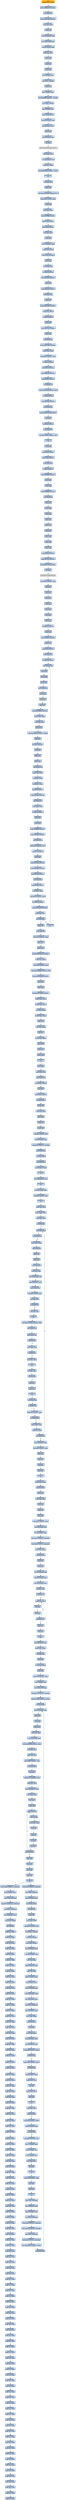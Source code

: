 digraph G {
node[shape=rectangle,style=filled,fillcolor=lightsteelblue,color=lightsteelblue]
bgcolor="transparent"
a0x00401004pushl_0x28UINT8[label="start\npushl $0x28<UINT8>",color="lightgrey",fillcolor="orange"];
a0x00401006pushl_0x402070UINT32[label="0x00401006\npushl $0x402070<UINT32>"];
a0x0040100bcall_0x00401284[label="0x0040100b\ncall 0x00401284"];
a0x00401284pushl_0x4012d0UINT32[label="0x00401284\npushl $0x4012d0<UINT32>"];
a0x00401289movl_fs_0_eax[label="0x00401289\nmovl %fs:0, %eax"];
a0x0040128fpushl_eax[label="0x0040128f\npushl %eax"];
a0x00401290movl_0x10esp__eax[label="0x00401290\nmovl 0x10(%esp), %eax"];
a0x00401294movl_ebp_0x10esp_[label="0x00401294\nmovl %ebp, 0x10(%esp)"];
a0x00401298leal_0x10esp__ebp[label="0x00401298\nleal 0x10(%esp), %ebp"];
a0x0040129csubl_eax_esp[label="0x0040129c\nsubl %eax, %esp"];
a0x0040129epushl_ebx[label="0x0040129e\npushl %ebx"];
a0x0040129fpushl_esi[label="0x0040129f\npushl %esi"];
a0x004012a0pushl_edi[label="0x004012a0\npushl %edi"];
a0x004012a1movl__8ebp__eax[label="0x004012a1\nmovl -8(%ebp), %eax"];
a0x004012a4movl_esp__24ebp_[label="0x004012a4\nmovl %esp, -24(%ebp)"];
a0x004012a7pushl_eax[label="0x004012a7\npushl %eax"];
a0x004012a8movl__4ebp__eax[label="0x004012a8\nmovl -4(%ebp), %eax"];
a0x004012abmovl_0xffffffffUINT32__4ebp_[label="0x004012ab\nmovl $0xffffffff<UINT32>, -4(%ebp)"];
a0x004012b2movl_eax__8ebp_[label="0x004012b2\nmovl %eax, -8(%ebp)"];
a0x004012b5leal__16ebp__eax[label="0x004012b5\nleal -16(%ebp), %eax"];
a0x004012b8movl__56eax__esi[label="0x004012b8\nmovl -56(%eax), %esi"];
a0x004012bbmovl_0x20eax__eax[label="0x004012bb\nmovl 0x20(%eax), %eax"];
a0x004012beleal_0x4eax__eax[label="0x004012be\nleal 0x4(%eax), %eax"];
a0x004012c1pushl_eax[label="0x004012c1\npushl %eax"];
a0x004012c2movl_0x5esi__esi[label="0x004012c2\nmovl 0x5(%esi), %esi"];
a0x004012c5call_esi_[label="0x004012c5\ncall (%esi)"];
GetModuleHandleA_kernel32_dll[label="GetModuleHandleA@kernel32.dll",color="lightgrey",fillcolor="lightgrey"];
a0x004012c7addl_esp__eax[label="0x004012c7\naddl (%esp), %eax"];
a0x004012camovl_0x5eax__eax[label="0x004012ca\nmovl 0x5(%eax), %eax"];
a0x004012cdmovl_eax_eax_[label="0x004012cd\nmovl %eax, (%eax)"];
a0x004012cfaddl_0xfffdd3dcUINT32_eax_[label="0x004012cf\naddl $0xfffdd3dc<UINT32>, (%eax)"];
a0x004012d5ret[label="0x004012d5\nret"];
a0x00401010xorl_edi_edi[label="0x00401010\nxorl %edi, %edi"];
a0x00401012pushl_edi[label="0x00401012\npushl %edi"];
a0x00401013call_GetModuleHandleA_kernel32_dll[label="0x00401013\ncall GetModuleHandleA@kernel32.dll"];
a0x004013dcaddl_0x50UINT8_esp[label="0x004013dc\naddl $0x50<UINT8>, %esp"];
a0x004013dfpushl_ebp[label="0x004013df\npushl %ebp"];
a0x004013e0movl_esp_ebp[label="0x004013e0\nmovl %esp, %ebp"];
a0x004013e2pushl_0xffffffffUINT8[label="0x004013e2\npushl $0xffffffff<UINT8>"];
a0x004013e4pushl_0x0UINT8[label="0x004013e4\npushl $0x0<UINT8>"];
a0x004013e6pushl_0x0UINT8[label="0x004013e6\npushl $0x0<UINT8>"];
a0x004013e8xorl_eax_eax[label="0x004013e8\nxorl %eax, %eax"];
a0x004013eapushl_eax[label="0x004013ea\npushl %eax"];
a0x004013ebmovl_fs_eax__eax[label="0x004013eb\nmovl %fs:(%eax), %eax"];
a0x004013eexchgl_eax_esp_[label="0x004013ee\nxchgl %eax, (%esp)"];
a0x004013f1movl_esp_fs_eax_[label="0x004013f1\nmovl %esp, %fs:(%eax)"];
a0x004013f4pushl_eax[label="0x004013f4\npushl %eax"];
a0x004013f5call_0x004012e4[label="0x004013f5\ncall 0x004012e4"];
a0x004012e4ret_0x4UINT16[label="0x004012e4\nret $0x4<UINT16>"];
a0x004013fapushl_0x1000UINT32[label="0x004013fa\npushl $0x1000<UINT32>"];
a0x004013ffpushl_eax[label="0x004013ff\npushl %eax"];
a0x00401400pushl_0x10a0UINT32[label="0x00401400\npushl $0x10a0<UINT32>"];
a0x00401405call_0x004013d0[label="0x00401405\ncall 0x004013d0"];
a0x004013d0popl_ecx[label="0x004013d0\npopl %ecx"];
a0x004013d1pushl_0x424d68UINT32[label="0x004013d1\npushl $0x424d68<UINT32>"];
a0x004013d6xchgl_ecx_esp_[label="0x004013d6\nxchgl %ecx, (%esp)"];
a0x004013d9ret_0xcUINT16[label="0x004013d9\nret $0xc<UINT16>"];
a0x0040140apushl_ebx[label="0x0040140a\npushl %ebx"];
a0x0040140bpushl_0x10a0UINT32[label="0x0040140b\npushl $0x10a0<UINT32>"];
a0x00401410pushl_esi[label="0x00401410\npushl %esi"];
a0x00401411call_0x004013ae[label="0x00401411\ncall 0x004013ae"];
a0x004013aepushl_0x425f88UINT32[label="0x004013ae\npushl $0x425f88<UINT32>"];
a0x004013b3xchgl_ebp_esp_[label="0x004013b3\nxchgl %ebp, (%esp)"];
a0x004013b6addl_0x4UINT32_esp[label="0x004013b6\naddl $0x4<UINT32>, %esp"];
a0x004013bcret_0xcUINT16[label="0x004013bc\nret $0xc<UINT16>"];
a0x00401416pushl_0x2UINT32[label="0x00401416\npushl $0x2<UINT32>"];
a0x0040141bpushl_0x1000UINT32[label="0x0040141b\npushl $0x1000<UINT32>"];
a0x00401420pushl_0x80UINT32[label="0x00401420\npushl $0x80<UINT32>"];
a0x00401425call_0x0040137f[label="0x00401425\ncall 0x0040137f"];
a0x0040137fmovl_0x4015e4UINT32_ebx[label="0x0040137f\nmovl $0x4015e4<UINT32>, %ebx"];
a0x00401384ret_0xcUINT16[label="0x00401384\nret $0xc<UINT16>"];
a0x0040142apushl_0x10a0UINT32[label="0x0040142a\npushl $0x10a0<UINT32>"];
a0x0040142fcall_0x004013a5[label="0x0040142f\ncall 0x004013a5"];
a0x004013a5pushl_0x4d113550UINT32[label="0x004013a5\npushl $0x4d113550<UINT32>"];
a0x004013aapopl_eax[label="0x004013aa\npopl %eax"];
a0x004013abret_0x4UINT16[label="0x004013ab\nret $0x4<UINT16>"];
a0x00401434call_0x00401379[label="0x00401434\ncall 0x00401379"];
a0x00401379movl_0x424004UINT32_esi[label="0x00401379\nmovl $0x424004<UINT32>, %esi"];
a0x0040137eret[label="0x0040137e\nret"];
a0x00401439pushl_ebx[label="0x00401439\npushl %ebx"];
a0x0040143apushl_0x2UINT32[label="0x0040143a\npushl $0x2<UINT32>"];
a0x0040143fpushl_0x0UINT32[label="0x0040143f\npushl $0x0<UINT32>"];
a0x00401444call_0x0040134c[label="0x00401444\ncall 0x0040134c"];
a0x0040134cret_0xcUINT16[label="0x0040134c\nret $0xc<UINT16>"];
a0x00401449pushl_0xffffffffUINT32[label="0x00401449\npushl $0xffffffff<UINT32>"];
a0x0040144epushl_ebp[label="0x0040144e\npushl %ebp"];
a0x0040144fpushl_edi[label="0x0040144f\npushl %edi"];
a0x00401450pushl_0xffffffffUINT32[label="0x00401450\npushl $0xffffffff<UINT32>"];
a0x00401455call_0x0040134f[label="0x00401455\ncall 0x0040134f"];
a0x0040134fpushl_ecx[label="0x0040134f\npushl %ecx"];
a0x00401350pushl_ebp[label="0x00401350\npushl %ebp"];
a0x00401351pushl_ebx[label="0x00401351\npushl %ebx"];
a0x00401352pushl_esi[label="0x00401352\npushl %esi"];
a0x00401353pushl_eax[label="0x00401353\npushl %eax"];
a0x00401354pushl_edi[label="0x00401354\npushl %edi"];
a0x00401355pushl_edx[label="0x00401355\npushl %edx"];
a0x00401356pushl_eax[label="0x00401356\npushl %eax"];
a0x00401357pushl_esp[label="0x00401357\npushl %esp"];
a0x00401358pushl_0x40UINT32[label="0x00401358\npushl $0x40<UINT32>"];
a0x0040135dpushl_0x1220UINT32[label="0x0040135d\npushl $0x1220<UINT32>"];
a0x00401362pushl_0x4015e4UINT32[label="0x00401362\npushl $0x4015e4<UINT32>"];
a0x00401367call_esi_[label="0x00401367\ncall (%esi)"];
VirtualProtect_kernel32_dll[label="VirtualProtect@kernel32.dll",color="lightgrey",fillcolor="lightgrey"];
a0x00401369addl_0x4UINT32_esp[label="0x00401369\naddl $0x4<UINT32>, %esp"];
a0x0040136fpopl_edx[label="0x0040136f\npopl %edx"];
a0x00401370popl_edi[label="0x00401370\npopl %edi"];
a0x00401371popl_eax[label="0x00401371\npopl %eax"];
a0x00401372popl_esi[label="0x00401372\npopl %esi"];
a0x00401373popl_ebx[label="0x00401373\npopl %ebx"];
a0x00401374popl_ebp[label="0x00401374\npopl %ebp"];
a0x00401375popl_ecx[label="0x00401375\npopl %ecx"];
a0x00401376ret_0x10UINT16[label="0x00401376\nret $0x10<UINT16>"];
a0x0040145apushl_esi[label="0x0040145a\npushl %esi"];
a0x0040145bpushl_0x1000UINT32[label="0x0040145b\npushl $0x1000<UINT32>"];
a0x00401460pushl_ecx[label="0x00401460\npushl %ecx"];
a0x00401461pushl_0x2UINT32[label="0x00401461\npushl $0x2<UINT32>"];
a0x00401466call_0x004012e7[label="0x00401466\ncall 0x004012e7"];
a0x004012e7ret_0x10UINT16[label="0x004012e7\nret $0x10<UINT16>"];
a0x0040146bmovl_ecx__esi[label="0x0040146b\nmovl (%ecx), %esi"];
a0x0040146dpushl_edi[label="0x0040146d\npushl %edi"];
a0x0040146epushl_ebp[label="0x0040146e\npushl %ebp"];
a0x0040146fpushl_edi[label="0x0040146f\npushl %edi"];
a0x00401470call_0x0040138c[label="0x00401470\ncall 0x0040138c"];
a0x0040138cpushl_eax[label="0x0040138c\npushl %eax"];
a0x0040138dpopl_edx[label="0x0040138d\npopl %edx"];
a0x0040138epopl_eax[label="0x0040138e\npopl %eax"];
a0x0040138fpushl_0x19660dUINT32[label="0x0040138f\npushl $0x19660d<UINT32>"];
a0x00401394xchgl_eax_esp_[label="0x00401394\nxchgl %eax, (%esp)"];
a0x00401397mull_edx_eax[label="0x00401397\nmull %edx, %eax"];
a0x00401399pushl_eax[label="0x00401399\npushl %eax"];
a0x0040139aaddl_0x3c6ef35fUINT32_esp_[label="0x0040139a\naddl $0x3c6ef35f<UINT32>, (%esp)"];
a0x004013a1popl_eax[label="0x004013a1\npopl %eax"];
a0x004013a2ret_0xcUINT16[label="0x004013a2\nret $0xc<UINT16>"];
a0x00401475pushl_edi[label="0x00401475\npushl %edi"];
a0x00401476pushl_ecx[label="0x00401476\npushl %ecx"];
a0x00401477pushl_ebx[label="0x00401477\npushl %ebx"];
a0x00401478call_0x004012ea[label="0x00401478\ncall 0x004012ea"];
a0x004012eaxchgl_esi_esp_[label="0x004012ea\nxchgl %esi, (%esp)"];
a0x004012edxorl_eax_esp_[label="0x004012ed\nxorl %eax, (%esp)"];
a0x004012f0xchgl_esi_esp_[label="0x004012f0\nxchgl %esi, (%esp)"];
a0x004012f3ret_0xcUINT16[label="0x004012f3\nret $0xc<UINT16>"];
a0x0040147dpushl_0x10a0UINT32[label="0x0040147d\npushl $0x10a0<UINT32>"];
a0x00401482call_0x00401387[label="0x00401482\ncall 0x00401387"];
a0x00401387movl_esi_ebx_[label="0x00401387\nmovl %esi, (%ebx)"];
a0x00401389ret_0x4UINT16[label="0x00401389\nret $0x4<UINT16>"];
a0x00401487pushl_edi[label="0x00401487\npushl %edi"];
a0x00401488pushl_ebx[label="0x00401488\npushl %ebx"];
a0x00401489pushl_0xffffffffUINT32[label="0x00401489\npushl $0xffffffff<UINT32>"];
a0x0040148epushl_0x1000UINT32[label="0x0040148e\npushl $0x1000<UINT32>"];
a0x00401493call_0x004012f6[label="0x00401493\ncall 0x004012f6"];
a0x004012f6addl_0x4UINT32_ecx[label="0x004012f6\naddl $0x4<UINT32>, %ecx"];
a0x004012fcret_0x10UINT16[label="0x004012fc\nret $0x10<UINT16>"];
a0x00401498pushl_ebx[label="0x00401498\npushl %ebx"];
a0x00401499pushl_0x1000UINT32[label="0x00401499\npushl $0x1000<UINT32>"];
a0x0040149epushl_0x10a0UINT32[label="0x0040149e\npushl $0x10a0<UINT32>"];
a0x004014a3pushl_0x80UINT32[label="0x004014a3\npushl $0x80<UINT32>"];
a0x004014a8call_0x004013bf[label="0x004014a8\ncall 0x004013bf"];
a0x004013bfpushl_0x4UINT32[label="0x004013bf\npushl $0x4<UINT32>"];
a0x004013c4addl_esp__ebx[label="0x004013c4\naddl (%esp), %ebx"];
a0x004013c7addl_0x4UINT32_esp[label="0x004013c7\naddl $0x4<UINT32>, %esp"];
a0x004013cdret_0x10UINT16[label="0x004013cd\nret $0x10<UINT16>"];
a0x004014adpushl_0x40146bUINT32[label="0x004014ad\npushl $0x40146b<UINT32>"];
a0x004014b2cmpl_ebp_ecx[label="0x004014b2\ncmpl %ebp, %ecx"];
a0x004014b4jae_0x004014b7[label="0x004014b4\njae 0x004014b7"];
a0x004014b6ret[label="0x004014b6\nret"];
a0x004014b7popl_edi[label="0x004014b7\npopl %edi"];
a0x004014b8call_0x004012ff[label="0x004014b8\ncall 0x004012ff"];
a0x004012ffaddl_0x4UINT32_esp[label="0x004012ff\naddl $0x4<UINT32>, %esp"];
a0x00401305popl_fs_0[label="0x00401305\npopl %fs:0"];
a0x0040130cpushl_ebp[label="0x0040130c\npushl %ebp"];
a0x0040130dpushl_0x30551b02UINT32[label="0x0040130d\npushl $0x30551b02<UINT32>"];
a0x00401312xchgl_esi_esp_[label="0x00401312\nxchgl %esi, (%esp)"];
a0x00401315addl_0x4UINT32_esp[label="0x00401315\naddl $0x4<UINT32>, %esp"];
a0x0040131bmovl_0x361c9d8bUINT32_ecx[label="0x0040131b\nmovl $0x361c9d8b<UINT32>, %ecx"];
a0x00401320pushl_0x365c886fUINT32[label="0x00401320\npushl $0x365c886f<UINT32>"];
a0x00401325popl_ebx[label="0x00401325\npopl %ebx"];
a0x00401326popl_ebp[label="0x00401326\npopl %ebp"];
a0x00401327pushl_0x3015080fUINT32[label="0x00401327\npushl $0x3015080f<UINT32>"];
a0x0040132cxchgl_ebp_esp_[label="0x0040132c\nxchgl %ebp, (%esp)"];
a0x0040132fxchgl_ebp_esp_[label="0x0040132f\nxchgl %ebp, (%esp)"];
a0x00401332xorl_esi_esp_[label="0x00401332\nxorl %esi, (%esp)"];
a0x00401335xchgl_ebp_esp_[label="0x00401335\nxchgl %ebp, (%esp)"];
a0x00401338pushl_ebx[label="0x00401338\npushl %ebx"];
a0x00401339xorl_ecx_esp_[label="0x00401339\nxorl %ecx, (%esp)"];
a0x0040133cpopl_ecx[label="0x0040133c\npopl %ecx"];
a0x0040133dxchgl_ecx_esp_[label="0x0040133d\nxchgl %ecx, (%esp)"];
a0x00401340popl_ebp_[label="0x00401340\npopl (%ebp)"];
a0x00401343pushl_ecx[label="0x00401343\npushl %ecx"];
a0x00401344pushl_ebp_[label="0x00401344\npushl (%ebp)"];
a0x00401347ret[label="0x00401347\nret"];
a0x004015e4pushl_ebp[label="0x004015e4\npushl %ebp"];
a0x004015e5movl_esp_ebp[label="0x004015e5\nmovl %esp, %ebp"];
a0x004015e7call_0x004015f8[label="0x004015e7\ncall 0x004015f8"];
a0x004015f8pushl_0x0UINT8[label="0x004015f8\npushl $0x0<UINT8>"];
a0x004015fapushl_esp[label="0x004015fa\npushl %esp"];
a0x004015fbpushl_0x0UINT8[label="0x004015fb\npushl $0x0<UINT8>"];
a0x004015fdcall_0x00401ab0[label="0x004015fd\ncall 0x00401ab0"];
a0x00401ab0pushl_ebp[label="0x00401ab0\npushl %ebp"];
a0x00401ab1movl_esp_ebp[label="0x00401ab1\nmovl %esp, %ebp"];
a0x00401ab3pushl_edi[label="0x00401ab3\npushl %edi"];
a0x00401ab4pushl_esi[label="0x00401ab4\npushl %esi"];
a0x00401ab5pushl_ebx[label="0x00401ab5\npushl %ebx"];
a0x00401ab6subl_0xcUINT8_esp[label="0x00401ab6\nsubl $0xc<UINT8>, %esp"];
a0x00401ab9movl_0x8ebp__edi[label="0x00401ab9\nmovl 0x8(%ebp), %edi"];
a0x00401abcmovl_0x0UINT32__16ebp_[label="0x00401abc\nmovl $0x0<UINT32>, -16(%ebp)"];
a0x00401ac3call_0x004016de[label="0x00401ac3\ncall 0x004016de"];
a0x004016decall_0x004016bb[label="0x004016de\ncall 0x004016bb"];
a0x004016bbcall_0x004016b4[label="0x004016bb\ncall 0x004016b4"];
a0x004016b4movl_fs_0x18_eax[label="0x004016b4\nmovl %fs:0x18, %eax"];
a0x004016baret[label="0x004016ba\nret"];
a0x004016c0movl_0x30eax__eax[label="0x004016c0\nmovl 0x30(%eax), %eax"];
a0x004016c3ret[label="0x004016c3\nret"];
a0x004016e3movl_0xceax__eax[label="0x004016e3\nmovl 0xc(%eax), %eax"];
a0x004016e6addl_0xcUINT8_eax[label="0x004016e6\naddl $0xc<UINT8>, %eax"];
a0x004016e9ret[label="0x004016e9\nret"];
a0x00401ac8movl_eax_esi[label="0x00401ac8\nmovl %eax, %esi"];
a0x00401acamovl_eax__ebx[label="0x00401aca\nmovl (%eax), %ebx"];
a0x00401acccmpl_eax_ebx[label="0x00401acc\ncmpl %eax, %ebx"];
a0x00401aceje_0x00401b09[label="0x00401ace\nje 0x00401b09"];
a0x00401ad0testl_edi_edi[label="0x00401ad0\ntestl %edi, %edi"];
a0x00401ad2jne_0x00401ae9[label="0x00401ad2\njne 0x00401ae9"];
a0x00401ad4movl_ebx_esp_[label="0x00401ad4\nmovl %ebx, (%esp)"];
a0x00401ad7call_0x0040164c[label="0x00401ad7\ncall 0x0040164c"];
a0x0040164cpushl_esi[label="0x0040164c\npushl %esi"];
a0x0040164dpushl_edi[label="0x0040164d\npushl %edi"];
a0x0040164ecall_0x0040162d[label="0x0040164e\ncall 0x0040162d"];
a0x0040162dxorl_eax_eax[label="0x0040162d\nxorl %eax, %eax"];
a0x0040162fmovl_0x10esp__esi[label="0x0040162f\nmovl 0x10(%esp), %esi"];
a0x00401633movl_0x28esi__esi[label="0x00401633\nmovl 0x28(%esi), %esi"];
a0x00401636movw_esi__ax[label="0x00401636\nmovw (%esi), %ax"];
a0x00401639addl_0x2UINT8_esi[label="0x00401639\naddl $0x2<UINT8>, %esi"];
a0x0040163corl_eax_eax[label="0x0040163c\norl %eax, %eax"];
a0x0040163eje_0x00401649[label="0x0040163e\nje 0x00401649"];
a0x00401649movl_edi_esi[label="0x00401649\nmovl %edi, %esi"];
a0x0040164bret[label="0x0040164b\nret"];
a0x00401653movl_0x54744e6eUINT32_eax[label="0x00401653\nmovl $0x54744e6e<UINT32>, %eax"];
a0x00401658call_0x00401612[label="0x00401658\ncall 0x00401612"];
a0x00401612xorb_esi__al[label="0x00401612\nxorb (%esi), %al"];
a0x00401614je_0x0040161d[label="0x00401614\nje 0x0040161d"];
a0x00401616xorb_esi__ah[label="0x00401616\nxorb (%esi), %ah"];
a0x00401618je_0x0040161d[label="0x00401618\nje 0x0040161d"];
a0x0040161axorl_eax_eax[label="0x0040161a\nxorl %eax, %eax"];
a0x0040161cret[label="0x0040161c\nret"];
a0x0040165dorl_eax_eax[label="0x0040165d\norl %eax, %eax"];
a0x0040165fje_0x0040166f[label="0x0040165f\nje 0x0040166f"];
a0x0040166fpopl_edi[label="0x0040166f\npopl %edi"];
a0x00401670popl_esi[label="0x00401670\npopl %esi"];
a0x00401671ret[label="0x00401671\nret"];
a0x00401adctestw_ax_ax[label="0x00401adc\ntestw %ax, %ax"];
a0x00401adfje_0x00401ae9[label="0x00401adf\nje 0x00401ae9"];
a0x00401ae9cmpl_0x1UINT8_edi[label="0x00401ae9\ncmpl $0x1<UINT8>, %edi"];
a0x00401aecjne_0x00401b03[label="0x00401aec\njne 0x00401b03"];
a0x00401b03movl_ebx__ebx[label="0x00401b03\nmovl (%ebx), %ebx"];
a0x00401b05cmpl_esi_ebx[label="0x00401b05\ncmpl %esi, %ebx"];
a0x00401b07jne_0x00401ad0[label="0x00401b07\njne 0x00401ad0"];
a0x00401b09movl__16ebp__eax[label="0x00401b09\nmovl -16(%ebp), %eax"];
a0x00401b0caddl_0xcUINT8_esp[label="0x00401b0c\naddl $0xc<UINT8>, %esp"];
a0x00401b0fpopl_ebx[label="0x00401b0f\npopl %ebx"];
a0x00401b10popl_esi[label="0x00401b10\npopl %esi"];
a0x00401b11popl_edi[label="0x00401b11\npopl %edi"];
a0x00401b12popl_ebp[label="0x00401b12\npopl %ebp"];
a0x00401b13ret[label="0x00401b13\nret"];
a0x00401602xchgl_eax_esp_[label="0x00401602\nxchgl %eax, (%esp)"];
a0x00401605call_0x00401cba[label="0x00401605\ncall 0x00401cba"];
a0x00401cbapushl_ebp[label="0x00401cba\npushl %ebp"];
a0x00401cbbmovl_esp_ebp[label="0x00401cbb\nmovl %esp, %ebp"];
a0x00401cbdpushl_edi[label="0x00401cbd\npushl %edi"];
a0x00401cbepushl_esi[label="0x00401cbe\npushl %esi"];
a0x00401cbfpushl_ebx[label="0x00401cbf\npushl %ebx"];
a0x00401cc0subl_0xecUINT32_esp[label="0x00401cc0\nsubl $0xec<UINT32>, %esp"];
a0x00401cc6movl_0xcebp__esi[label="0x00401cc6\nmovl 0xc(%ebp), %esi"];
a0x00401cc9leal__152ebp__eax[label="0x00401cc9\nleal -152(%ebp), %eax"];
a0x00401ccfmovl_0x7cUINT32_0x8esp_[label="0x00401ccf\nmovl $0x7c<UINT32>, 0x8(%esp)"];
a0x00401cd7movl_0x0UINT32_0x4esp_[label="0x00401cd7\nmovl $0x0<UINT32>, 0x4(%esp)"];
a0x00401cdfmovl_eax_esp_[label="0x00401cdf\nmovl %eax, (%esp)"];
a0x00401ce2call_0x00401762[label="0x00401ce2\ncall 0x00401762"];
a0x00401762pushl_edi[label="0x00401762\npushl %edi"];
a0x00401763pushl_ecx[label="0x00401763\npushl %ecx"];
a0x00401764movl_0xcesp__edi[label="0x00401764\nmovl 0xc(%esp), %edi"];
a0x00401768movl_0x10esp__eax[label="0x00401768\nmovl 0x10(%esp), %eax"];
a0x0040176cmovl_0x14esp__ecx[label="0x0040176c\nmovl 0x14(%esp), %ecx"];
a0x00401770orl_ecx_ecx[label="0x00401770\norl %ecx, %ecx"];
a0x00401772je_0x0040177a[label="0x00401772\nje 0x0040177a"];
a0x00401774movb_al_edi_[label="0x00401774\nmovb %al, (%edi)"];
a0x00401776incl_edi[label="0x00401776\nincl %edi"];
a0x00401777decl_ecx[label="0x00401777\ndecl %ecx"];
a0x00401778jne_0x00401774[label="0x00401778\njne 0x00401774"];
a0x0040177apopl_ecx[label="0x0040177a\npopl %ecx"];
a0x0040177bpopl_edi[label="0x0040177b\npopl %edi"];
a0x0040177cret[label="0x0040177c\nret"];
a0x00401ce7movl_0x8ebp__eax[label="0x00401ce7\nmovl 0x8(%ebp), %eax"];
a0x00401ceamovl_eax_esp_[label="0x00401cea\nmovl %eax, (%esp)"];
a0x00401cedcall_0x00401bec[label="0x00401ced\ncall 0x00401bec"];
a0x00401becpushl_ebp[label="0x00401bec\npushl %ebp"];
a0x00401bedmovl_esp_ebp[label="0x00401bed\nmovl %esp, %ebp"];
a0x00401befpushl_ebx[label="0x00401bef\npushl %ebx"];
a0x00401bf0subl_0x54UINT8_esp[label="0x00401bf0\nsubl $0x54<UINT8>, %esp"];
a0x00401bf3leal__72ebp__ebx[label="0x00401bf3\nleal -72(%ebp), %ebx"];
a0x00401bf6movl_ebx_0x8esp_[label="0x00401bf6\nmovl %ebx, 0x8(%esp)"];
a0x00401bfamovl_0x17UINT32_0x4esp_[label="0x00401bfa\nmovl $0x17<UINT32>, 0x4(%esp)"];
a0x00401c02movl_0x2000eUINT32_esp_[label="0x00401c02\nmovl $0x2000e<UINT32>, (%esp)"];
a0x00401c09call_0x00401964[label="0x00401c09\ncall 0x00401964"];
a0x00401964movl_0xcesp__eax[label="0x00401964\nmovl 0xc(%esp), %eax"];
a0x00401968pushl_esi[label="0x00401968\npushl %esi"];
a0x00401969pushl_edi[label="0x00401969\npushl %edi"];
a0x0040196apushl_ecx[label="0x0040196a\npushl %ecx"];
a0x0040196bmovl_eax_edi[label="0x0040196b\nmovl %eax, %edi"];
a0x0040196dmovl_0x10esp__esi[label="0x0040196d\nmovl 0x10(%esp), %esi"];
a0x00401971movl_0xa46de6UINT32_eax[label="0x00401971\nmovl $0xa46de6<UINT32>, %eax"];
a0x00401976xorl_eax_esi[label="0x00401976\nxorl %eax, %esi"];
a0x00401978subl_eax_esi[label="0x00401978\nsubl %eax, %esi"];
a0x0040197aandl_0xffffUINT32_esi[label="0x0040197a\nandl $0xffff<UINT32>, %esi"];
a0x00401980call_0x00401985[label="0x00401980\ncall 0x00401985"];
a0x00401985popl_eax[label="0x00401985\npopl %eax"];
a0x00401986subl_0x135UINT32_eax[label="0x00401986\nsubl $0x135<UINT32>, %eax"];
a0x0040198baddl_eax_esi[label="0x0040198b\naddl %eax, %esi"];
a0x0040198dmovl_0x14esp__ecx[label="0x0040198d\nmovl 0x14(%esp), %ecx"];
a0x00401991movl_esi__eax[label="0x00401991\nmovl (%esi), %eax"];
a0x00401993incl_esi[label="0x00401993\nincl %esi"];
a0x00401994pushl_edi[label="0x00401994\npushl %edi"];
a0x00401995movb_esi__ah[label="0x00401995\nmovb (%esi), %ah"];
a0x00401997xorb_al_ah[label="0x00401997\nxorb %al, %ah"];
a0x00401999movb_ah_edi_[label="0x00401999\nmovb %ah, (%edi)"];
a0x0040199bincl_esi[label="0x0040199b\nincl %esi"];
a0x0040199crorb_al[label="0x0040199c\nrorb %al"];
a0x0040199eincl_edi[label="0x0040199e\nincl %edi"];
a0x0040199fdecl_ecx[label="0x0040199f\ndecl %ecx"];
a0x004019a0jne_0x00401995[label="0x004019a0\njne 0x00401995"];
a0x004019a2popl_eax[label="0x004019a2\npopl %eax"];
a0x004019a3popl_ecx[label="0x004019a3\npopl %ecx"];
a0x004019a4popl_edi[label="0x004019a4\npopl %edi"];
a0x004019a5popl_esi[label="0x004019a5\npopl %esi"];
a0x004019a6ret[label="0x004019a6\nret"];
a0x00401c0emovl_0x39UINT32_0x8esp_[label="0x00401c0e\nmovl $0x39<UINT32>, 0x8(%esp)"];
a0x00401c16movl_ebx_0x4esp_[label="0x00401c16\nmovl %ebx, 0x4(%esp)"];
a0x00401c1amovl_0x8ebp__eax[label="0x00401c1a\nmovl 0x8(%ebp), %eax"];
a0x00401c1dmovl_eax_esp_[label="0x00401c1d\nmovl %eax, (%esp)"];
a0x00401c20call_0x00401b4e[label="0x00401c20\ncall 0x00401b4e"];
a0x00401b4epushl_ebp[label="0x00401b4e\npushl %ebp"];
a0x00401b4fmovl_esp_ebp[label="0x00401b4f\nmovl %esp, %ebp"];
a0x00401b51subl_0x14UINT8_esp[label="0x00401b51\nsubl $0x14<UINT8>, %esp"];
a0x00401b54movl_ebx__12ebp_[label="0x00401b54\nmovl %ebx, -12(%ebp)"];
a0x00401b57movl_esi__8ebp_[label="0x00401b57\nmovl %esi, -8(%ebp)"];
a0x00401b5amovl_edi__4ebp_[label="0x00401b5a\nmovl %edi, -4(%ebp)"];
a0x00401b5dmovl_0x8ebp__esi[label="0x00401b5d\nmovl 0x8(%ebp), %esi"];
a0x00401b60movl_0x10ebp__ebx[label="0x00401b60\nmovl 0x10(%ebp), %ebx"];
a0x00401b63movl_esi_eax[label="0x00401b63\nmovl %esi, %eax"];
a0x00401b65addl_0x3cesi__eax[label="0x00401b65\naddl 0x3c(%esi), %eax"];
a0x00401b68movl_esi_edi[label="0x00401b68\nmovl %esi, %edi"];
a0x00401b6aaddl_0x78eax__edi[label="0x00401b6a\naddl 0x78(%eax), %edi"];
a0x00401b6dleal_ebx4__eax[label="0x00401b6d\nleal (,%ebx,4), %eax"];
a0x00401b74addl_0x20edi__eax[label="0x00401b74\naddl 0x20(%edi), %eax"];
a0x00401b77movl_eaxesi__edx[label="0x00401b77\nmovl (%eax,%esi), %edx"];
a0x00401b7aleal_esiedx__eax[label="0x00401b7a\nleal (%esi,%edx), %eax"];
a0x00401b7dmovl_eax_0x4esp_[label="0x00401b7d\nmovl %eax, 0x4(%esp)"];
a0x00401b81movl_0xcebp__eax[label="0x00401b81\nmovl 0xc(%ebp), %eax"];
a0x00401b84movl_eax_esp_[label="0x00401b84\nmovl %eax, (%esp)"];
a0x00401b87call_0x00401b14[label="0x00401b87\ncall 0x00401b14"];
a0x00401b14pushl_ebp[label="0x00401b14\npushl %ebp"];
a0x00401b15movl_esp_ebp[label="0x00401b15\nmovl %esp, %ebp"];
a0x00401b17movl_0x8ebp__edx[label="0x00401b17\nmovl 0x8(%ebp), %edx"];
a0x00401b1amovl_0xcebp__ecx[label="0x00401b1a\nmovl 0xc(%ebp), %ecx"];
a0x00401b1dcmpb_0x0UINT8_edx_[label="0x00401b1d\ncmpb $0x0<UINT8>, (%edx)"];
a0x00401b20je_0x00401b41[label="0x00401b20\nje 0x00401b41"];
a0x00401b22cmpb_0x0UINT8_ecx_[label="0x00401b22\ncmpb $0x0<UINT8>, (%ecx)"];
a0x00401b25je_0x00401b41[label="0x00401b25\nje 0x00401b41"];
a0x00401b41movzbl_edx__eax[label="0x00401b41\nmovzbl (%edx), %eax"];
a0x00401b44cmpb_ecx__al[label="0x00401b44\ncmpb (%ecx), %al"];
a0x00401b46sete_al[label="0x00401b46\nsete %al"];
a0x00401b49movzbl_al_eax[label="0x00401b49\nmovzbl %al, %eax"];
a0x00401b4cpopl_ebp[label="0x00401b4c\npopl %ebp"];
a0x00401b4dret[label="0x00401b4d\nret"];
a0x00401b8ctestl_eax_eax[label="0x00401b8c\ntestl %eax, %eax"];
a0x00401b8ejne_0x00401bbd[label="0x00401b8e\njne 0x00401bbd"];
a0x00401b90movl_0x0UINT32_ebx[label="0x00401b90\nmovl $0x0<UINT32>, %ebx"];
a0x00401b95cmpl_0x18edi__ebx[label="0x00401b95\ncmpl 0x18(%edi), %ebx"];
a0x00401b98jae_0x00401bda[label="0x00401b98\njae 0x00401bda"];
a0x00401bdamovl_0x0UINT32_eax[label="0x00401bda\nmovl $0x0<UINT32>, %eax"];
a0x00401bdfmovl__12ebp__ebx[label="0x00401bdf\nmovl -12(%ebp), %ebx"];
a0x00401be2movl__8ebp__esi[label="0x00401be2\nmovl -8(%ebp), %esi"];
a0x00401be5movl__4ebp__edi[label="0x00401be5\nmovl -4(%ebp), %edi"];
a0x00401be8movl_ebp_esp[label="0x00401be8\nmovl %ebp, %esp"];
a0x00401beapopl_ebp[label="0x00401bea\npopl %ebp"];
a0x00401bebret[label="0x00401beb\nret"];
a0x00401c25addl_0x54UINT8_esp[label="0x00401c25\naddl $0x54<UINT8>, %esp"];
a0x00401c28popl_ebx[label="0x00401c28\npopl %ebx"];
a0x00401c29popl_ebp[label="0x00401c29\npopl %ebp"];
a0x00401c2aret[label="0x00401c2a\nret"];
a0x00401cf2movl_eax__68ebp_[label="0x00401cf2\nmovl %eax, -68(%ebp)"];
a0x00401cf5leal__224ebp__ebx[label="0x00401cf5\nleal -224(%ebp), %ebx"];
a0x00401cfbleal__216ebp__eax[label="0x00401cfb\nleal -216(%ebp), %eax"];
a0x00401d01movl_eax_0x4ebx_[label="0x00401d01\nmovl %eax, 0x4(%ebx)"];
a0x00401d04movw_0x0UINT16__224ebp_[label="0x00401d04\nmovw $0x0<UINT16>, -224(%ebp)"];
a0x00401d0dmovw_0x40UINT16_0x2ebx_[label="0x00401d0d\nmovw $0x40<UINT16>, 0x2(%ebx)"];
a0x00401d13movl_eax_0x8esp_[label="0x00401d13\nmovl %eax, 0x8(%esp)"];
a0x00401d17movl_0xbUINT32_0x4esp_[label="0x00401d17\nmovl $0xb<UINT32>, 0x4(%esp)"];
a0x00401d1fmovl_0x6403e4UINT32_esp_[label="0x00401d1f\nmovl $0x6403e4<UINT32>, (%esp)"];
a0x00401d26call_0x00401964[label="0x00401d26\ncall 0x00401964"];
a0x00401d2bmovw_0xbUINT16__224ebp_[label="0x00401d2b\nmovw $0xb<UINT16>, -224(%ebp)"];
a0x00401d34leal__64ebp__eax[label="0x00401d34\nleal -64(%ebp), %eax"];
a0x00401d37movl_eax_0xcesp_[label="0x00401d37\nmovl %eax, 0xc(%esp)"];
a0x00401d3bmovl_0x0UINT32_0x8esp_[label="0x00401d3b\nmovl $0x0<UINT32>, 0x8(%esp)"];
a0x00401d43movl_ebx_0x4esp_[label="0x00401d43\nmovl %ebx, 0x4(%esp)"];
a0x00401d47movl_0x8ebp__eax[label="0x00401d47\nmovl 0x8(%ebp), %eax"];
a0x00401d4amovl_eax_esp_[label="0x00401d4a\nmovl %eax, (%esp)"];
a0x00401d4dcall__68ebp_[label="0x00401d4d\ncall -68(%ebp)"];
a0x00000000addb_al_eax_[label="0x00000000\naddb %al, (%eax)"];
a0x00000002addb_al_eax_[label="0x00000002\naddb %al, (%eax)"];
a0x00000004addb_al_eax_[label="0x00000004\naddb %al, (%eax)"];
a0x00000006addb_al_eax_[label="0x00000006\naddb %al, (%eax)"];
a0x00000008addb_al_eax_[label="0x00000008\naddb %al, (%eax)"];
a0x0000000aaddb_al_eax_[label="0x0000000a\naddb %al, (%eax)"];
a0x0000000caddb_al_eax_[label="0x0000000c\naddb %al, (%eax)"];
a0x0000000eaddb_al_eax_[label="0x0000000e\naddb %al, (%eax)"];
a0x00000010addb_al_eax_[label="0x00000010\naddb %al, (%eax)"];
a0x00000012addb_al_eax_[label="0x00000012\naddb %al, (%eax)"];
a0x00000014addb_al_eax_[label="0x00000014\naddb %al, (%eax)"];
a0x00000016addb_al_eax_[label="0x00000016\naddb %al, (%eax)"];
a0x00000018addb_al_eax_[label="0x00000018\naddb %al, (%eax)"];
a0x0000001aaddb_al_eax_[label="0x0000001a\naddb %al, (%eax)"];
a0x0000001caddb_al_eax_[label="0x0000001c\naddb %al, (%eax)"];
a0x0000001eaddb_al_eax_[label="0x0000001e\naddb %al, (%eax)"];
a0x00000020addb_al_eax_[label="0x00000020\naddb %al, (%eax)"];
a0x00000022addb_al_eax_[label="0x00000022\naddb %al, (%eax)"];
a0x00000024addb_al_eax_[label="0x00000024\naddb %al, (%eax)"];
a0x00000026addb_al_eax_[label="0x00000026\naddb %al, (%eax)"];
a0x00000028addb_al_eax_[label="0x00000028\naddb %al, (%eax)"];
a0x0000002aaddb_al_eax_[label="0x0000002a\naddb %al, (%eax)"];
a0x0000002caddb_al_eax_[label="0x0000002c\naddb %al, (%eax)"];
a0x0000002eaddb_al_eax_[label="0x0000002e\naddb %al, (%eax)"];
a0x00000030addb_al_eax_[label="0x00000030\naddb %al, (%eax)"];
a0x00000032addb_al_eax_[label="0x00000032\naddb %al, (%eax)"];
a0x00000034addb_al_eax_[label="0x00000034\naddb %al, (%eax)"];
a0x00000036addb_al_eax_[label="0x00000036\naddb %al, (%eax)"];
a0x00000038addb_al_eax_[label="0x00000038\naddb %al, (%eax)"];
a0x0000003aaddb_al_eax_[label="0x0000003a\naddb %al, (%eax)"];
a0x0000003caddb_al_eax_[label="0x0000003c\naddb %al, (%eax)"];
a0x0000003eaddb_al_eax_[label="0x0000003e\naddb %al, (%eax)"];
a0x00000040addb_al_eax_[label="0x00000040\naddb %al, (%eax)"];
a0x00000042addb_al_eax_[label="0x00000042\naddb %al, (%eax)"];
a0x00000044addb_al_eax_[label="0x00000044\naddb %al, (%eax)"];
a0x00000046addb_al_eax_[label="0x00000046\naddb %al, (%eax)"];
a0x00000048addb_al_eax_[label="0x00000048\naddb %al, (%eax)"];
a0x0000004aaddb_al_eax_[label="0x0000004a\naddb %al, (%eax)"];
a0x0000004caddb_al_eax_[label="0x0000004c\naddb %al, (%eax)"];
a0x0000004eaddb_al_eax_[label="0x0000004e\naddb %al, (%eax)"];
a0x00000050addb_al_eax_[label="0x00000050\naddb %al, (%eax)"];
a0x00000052addb_al_eax_[label="0x00000052\naddb %al, (%eax)"];
a0x00000054addb_al_eax_[label="0x00000054\naddb %al, (%eax)"];
a0x00000056addb_al_eax_[label="0x00000056\naddb %al, (%eax)"];
a0x00000058addb_al_eax_[label="0x00000058\naddb %al, (%eax)"];
a0x0000005aaddb_al_eax_[label="0x0000005a\naddb %al, (%eax)"];
a0x0000005caddb_al_eax_[label="0x0000005c\naddb %al, (%eax)"];
a0x0000005eaddb_al_eax_[label="0x0000005e\naddb %al, (%eax)"];
a0x00000060addb_al_eax_[label="0x00000060\naddb %al, (%eax)"];
a0x00000062addb_al_eax_[label="0x00000062\naddb %al, (%eax)"];
a0x00000064addb_al_eax_[label="0x00000064\naddb %al, (%eax)"];
a0x00000066addb_al_eax_[label="0x00000066\naddb %al, (%eax)"];
a0x00000068addb_al_eax_[label="0x00000068\naddb %al, (%eax)"];
a0x0000006aaddb_al_eax_[label="0x0000006a\naddb %al, (%eax)"];
a0x0000006caddb_al_eax_[label="0x0000006c\naddb %al, (%eax)"];
a0x0000006eaddb_al_eax_[label="0x0000006e\naddb %al, (%eax)"];
a0x00000070addb_al_eax_[label="0x00000070\naddb %al, (%eax)"];
a0x00000072addb_al_eax_[label="0x00000072\naddb %al, (%eax)"];
a0x00000074addb_al_eax_[label="0x00000074\naddb %al, (%eax)"];
a0x00000076addb_al_eax_[label="0x00000076\naddb %al, (%eax)"];
a0x00000078addb_al_eax_[label="0x00000078\naddb %al, (%eax)"];
a0x0000007aaddb_al_eax_[label="0x0000007a\naddb %al, (%eax)"];
a0x0000007caddb_al_eax_[label="0x0000007c\naddb %al, (%eax)"];
a0x0000007eaddb_al_eax_[label="0x0000007e\naddb %al, (%eax)"];
a0x00000080addb_al_eax_[label="0x00000080\naddb %al, (%eax)"];
a0x00000082addb_al_eax_[label="0x00000082\naddb %al, (%eax)"];
a0x00000084addb_al_eax_[label="0x00000084\naddb %al, (%eax)"];
a0x00000086addb_al_eax_[label="0x00000086\naddb %al, (%eax)"];
a0x00000088addb_al_eax_[label="0x00000088\naddb %al, (%eax)"];
a0x0000008aaddb_al_eax_[label="0x0000008a\naddb %al, (%eax)"];
a0x0000008caddb_al_eax_[label="0x0000008c\naddb %al, (%eax)"];
a0x0000008eaddb_al_eax_[label="0x0000008e\naddb %al, (%eax)"];
a0x00000090addb_al_eax_[label="0x00000090\naddb %al, (%eax)"];
a0x00000092addb_al_eax_[label="0x00000092\naddb %al, (%eax)"];
a0x00000094addb_al_eax_[label="0x00000094\naddb %al, (%eax)"];
a0x00000096addb_al_eax_[label="0x00000096\naddb %al, (%eax)"];
a0x00000098addb_al_eax_[label="0x00000098\naddb %al, (%eax)"];
a0x0000009aaddb_al_eax_[label="0x0000009a\naddb %al, (%eax)"];
a0x0000009caddb_al_eax_[label="0x0000009c\naddb %al, (%eax)"];
a0x0000009eaddb_al_eax_[label="0x0000009e\naddb %al, (%eax)"];
a0x000000a0addb_al_eax_[label="0x000000a0\naddb %al, (%eax)"];
a0x000000a2addb_al_eax_[label="0x000000a2\naddb %al, (%eax)"];
a0x000000a4addb_al_eax_[label="0x000000a4\naddb %al, (%eax)"];
a0x000000a6addb_al_eax_[label="0x000000a6\naddb %al, (%eax)"];
a0x000000a8addb_al_eax_[label="0x000000a8\naddb %al, (%eax)"];
a0x000000aaaddb_al_eax_[label="0x000000aa\naddb %al, (%eax)"];
a0x000000acaddb_al_eax_[label="0x000000ac\naddb %al, (%eax)"];
a0x000000aeaddb_al_eax_[label="0x000000ae\naddb %al, (%eax)"];
a0x000000b0addb_al_eax_[label="0x000000b0\naddb %al, (%eax)"];
a0x000000b2addb_al_eax_[label="0x000000b2\naddb %al, (%eax)"];
a0x000000b4addb_al_eax_[label="0x000000b4\naddb %al, (%eax)"];
a0x000000b6addb_al_eax_[label="0x000000b6\naddb %al, (%eax)"];
a0x000000b8addb_al_eax_[label="0x000000b8\naddb %al, (%eax)"];
a0x000000baaddb_al_eax_[label="0x000000ba\naddb %al, (%eax)"];
a0x000000bcaddb_al_eax_[label="0x000000bc\naddb %al, (%eax)"];
a0x000000beaddb_al_eax_[label="0x000000be\naddb %al, (%eax)"];
a0x000000c0addb_al_eax_[label="0x000000c0\naddb %al, (%eax)"];
a0x000000c2addb_al_eax_[label="0x000000c2\naddb %al, (%eax)"];
a0x000000c4addb_al_eax_[label="0x000000c4\naddb %al, (%eax)"];
a0x000000c6addb_al_eax_[label="0x000000c6\naddb %al, (%eax)"];
a0x000000c8addb_al_eax_[label="0x000000c8\naddb %al, (%eax)"];
a0x00401004pushl_0x28UINT8 -> a0x00401006pushl_0x402070UINT32 [color="#000000"];
a0x00401006pushl_0x402070UINT32 -> a0x0040100bcall_0x00401284 [color="#000000"];
a0x0040100bcall_0x00401284 -> a0x00401284pushl_0x4012d0UINT32 [color="#000000"];
a0x00401284pushl_0x4012d0UINT32 -> a0x00401289movl_fs_0_eax [color="#000000"];
a0x00401289movl_fs_0_eax -> a0x0040128fpushl_eax [color="#000000"];
a0x0040128fpushl_eax -> a0x00401290movl_0x10esp__eax [color="#000000"];
a0x00401290movl_0x10esp__eax -> a0x00401294movl_ebp_0x10esp_ [color="#000000"];
a0x00401294movl_ebp_0x10esp_ -> a0x00401298leal_0x10esp__ebp [color="#000000"];
a0x00401298leal_0x10esp__ebp -> a0x0040129csubl_eax_esp [color="#000000"];
a0x0040129csubl_eax_esp -> a0x0040129epushl_ebx [color="#000000"];
a0x0040129epushl_ebx -> a0x0040129fpushl_esi [color="#000000"];
a0x0040129fpushl_esi -> a0x004012a0pushl_edi [color="#000000"];
a0x004012a0pushl_edi -> a0x004012a1movl__8ebp__eax [color="#000000"];
a0x004012a1movl__8ebp__eax -> a0x004012a4movl_esp__24ebp_ [color="#000000"];
a0x004012a4movl_esp__24ebp_ -> a0x004012a7pushl_eax [color="#000000"];
a0x004012a7pushl_eax -> a0x004012a8movl__4ebp__eax [color="#000000"];
a0x004012a8movl__4ebp__eax -> a0x004012abmovl_0xffffffffUINT32__4ebp_ [color="#000000"];
a0x004012abmovl_0xffffffffUINT32__4ebp_ -> a0x004012b2movl_eax__8ebp_ [color="#000000"];
a0x004012b2movl_eax__8ebp_ -> a0x004012b5leal__16ebp__eax [color="#000000"];
a0x004012b5leal__16ebp__eax -> a0x004012b8movl__56eax__esi [color="#000000"];
a0x004012b8movl__56eax__esi -> a0x004012bbmovl_0x20eax__eax [color="#000000"];
a0x004012bbmovl_0x20eax__eax -> a0x004012beleal_0x4eax__eax [color="#000000"];
a0x004012beleal_0x4eax__eax -> a0x004012c1pushl_eax [color="#000000"];
a0x004012c1pushl_eax -> a0x004012c2movl_0x5esi__esi [color="#000000"];
a0x004012c2movl_0x5esi__esi -> a0x004012c5call_esi_ [color="#000000"];
a0x004012c5call_esi_ -> GetModuleHandleA_kernel32_dll [color="#000000"];
GetModuleHandleA_kernel32_dll -> a0x004012c7addl_esp__eax [color="#000000"];
a0x004012c7addl_esp__eax -> a0x004012camovl_0x5eax__eax [color="#000000"];
a0x004012camovl_0x5eax__eax -> a0x004012cdmovl_eax_eax_ [color="#000000"];
a0x004012cdmovl_eax_eax_ -> a0x004012cfaddl_0xfffdd3dcUINT32_eax_ [color="#000000"];
a0x004012cfaddl_0xfffdd3dcUINT32_eax_ -> a0x004012d5ret [color="#000000"];
a0x004012d5ret -> a0x00401010xorl_edi_edi [color="#000000"];
a0x00401010xorl_edi_edi -> a0x00401012pushl_edi [color="#000000"];
a0x00401012pushl_edi -> a0x00401013call_GetModuleHandleA_kernel32_dll [color="#000000"];
a0x00401013call_GetModuleHandleA_kernel32_dll -> a0x004013dcaddl_0x50UINT8_esp [color="#000000"];
a0x004013dcaddl_0x50UINT8_esp -> a0x004013dfpushl_ebp [color="#000000"];
a0x004013dfpushl_ebp -> a0x004013e0movl_esp_ebp [color="#000000"];
a0x004013e0movl_esp_ebp -> a0x004013e2pushl_0xffffffffUINT8 [color="#000000"];
a0x004013e2pushl_0xffffffffUINT8 -> a0x004013e4pushl_0x0UINT8 [color="#000000"];
a0x004013e4pushl_0x0UINT8 -> a0x004013e6pushl_0x0UINT8 [color="#000000"];
a0x004013e6pushl_0x0UINT8 -> a0x004013e8xorl_eax_eax [color="#000000"];
a0x004013e8xorl_eax_eax -> a0x004013eapushl_eax [color="#000000"];
a0x004013eapushl_eax -> a0x004013ebmovl_fs_eax__eax [color="#000000"];
a0x004013ebmovl_fs_eax__eax -> a0x004013eexchgl_eax_esp_ [color="#000000"];
a0x004013eexchgl_eax_esp_ -> a0x004013f1movl_esp_fs_eax_ [color="#000000"];
a0x004013f1movl_esp_fs_eax_ -> a0x004013f4pushl_eax [color="#000000"];
a0x004013f4pushl_eax -> a0x004013f5call_0x004012e4 [color="#000000"];
a0x004013f5call_0x004012e4 -> a0x004012e4ret_0x4UINT16 [color="#000000"];
a0x004012e4ret_0x4UINT16 -> a0x004013fapushl_0x1000UINT32 [color="#000000"];
a0x004013fapushl_0x1000UINT32 -> a0x004013ffpushl_eax [color="#000000"];
a0x004013ffpushl_eax -> a0x00401400pushl_0x10a0UINT32 [color="#000000"];
a0x00401400pushl_0x10a0UINT32 -> a0x00401405call_0x004013d0 [color="#000000"];
a0x00401405call_0x004013d0 -> a0x004013d0popl_ecx [color="#000000"];
a0x004013d0popl_ecx -> a0x004013d1pushl_0x424d68UINT32 [color="#000000"];
a0x004013d1pushl_0x424d68UINT32 -> a0x004013d6xchgl_ecx_esp_ [color="#000000"];
a0x004013d6xchgl_ecx_esp_ -> a0x004013d9ret_0xcUINT16 [color="#000000"];
a0x004013d9ret_0xcUINT16 -> a0x0040140apushl_ebx [color="#000000"];
a0x0040140apushl_ebx -> a0x0040140bpushl_0x10a0UINT32 [color="#000000"];
a0x0040140bpushl_0x10a0UINT32 -> a0x00401410pushl_esi [color="#000000"];
a0x00401410pushl_esi -> a0x00401411call_0x004013ae [color="#000000"];
a0x00401411call_0x004013ae -> a0x004013aepushl_0x425f88UINT32 [color="#000000"];
a0x004013aepushl_0x425f88UINT32 -> a0x004013b3xchgl_ebp_esp_ [color="#000000"];
a0x004013b3xchgl_ebp_esp_ -> a0x004013b6addl_0x4UINT32_esp [color="#000000"];
a0x004013b6addl_0x4UINT32_esp -> a0x004013bcret_0xcUINT16 [color="#000000"];
a0x004013bcret_0xcUINT16 -> a0x00401416pushl_0x2UINT32 [color="#000000"];
a0x00401416pushl_0x2UINT32 -> a0x0040141bpushl_0x1000UINT32 [color="#000000"];
a0x0040141bpushl_0x1000UINT32 -> a0x00401420pushl_0x80UINT32 [color="#000000"];
a0x00401420pushl_0x80UINT32 -> a0x00401425call_0x0040137f [color="#000000"];
a0x00401425call_0x0040137f -> a0x0040137fmovl_0x4015e4UINT32_ebx [color="#000000"];
a0x0040137fmovl_0x4015e4UINT32_ebx -> a0x00401384ret_0xcUINT16 [color="#000000"];
a0x00401384ret_0xcUINT16 -> a0x0040142apushl_0x10a0UINT32 [color="#000000"];
a0x0040142apushl_0x10a0UINT32 -> a0x0040142fcall_0x004013a5 [color="#000000"];
a0x0040142fcall_0x004013a5 -> a0x004013a5pushl_0x4d113550UINT32 [color="#000000"];
a0x004013a5pushl_0x4d113550UINT32 -> a0x004013aapopl_eax [color="#000000"];
a0x004013aapopl_eax -> a0x004013abret_0x4UINT16 [color="#000000"];
a0x004013abret_0x4UINT16 -> a0x00401434call_0x00401379 [color="#000000"];
a0x00401434call_0x00401379 -> a0x00401379movl_0x424004UINT32_esi [color="#000000"];
a0x00401379movl_0x424004UINT32_esi -> a0x0040137eret [color="#000000"];
a0x0040137eret -> a0x00401439pushl_ebx [color="#000000"];
a0x00401439pushl_ebx -> a0x0040143apushl_0x2UINT32 [color="#000000"];
a0x0040143apushl_0x2UINT32 -> a0x0040143fpushl_0x0UINT32 [color="#000000"];
a0x0040143fpushl_0x0UINT32 -> a0x00401444call_0x0040134c [color="#000000"];
a0x00401444call_0x0040134c -> a0x0040134cret_0xcUINT16 [color="#000000"];
a0x0040134cret_0xcUINT16 -> a0x00401449pushl_0xffffffffUINT32 [color="#000000"];
a0x00401449pushl_0xffffffffUINT32 -> a0x0040144epushl_ebp [color="#000000"];
a0x0040144epushl_ebp -> a0x0040144fpushl_edi [color="#000000"];
a0x0040144fpushl_edi -> a0x00401450pushl_0xffffffffUINT32 [color="#000000"];
a0x00401450pushl_0xffffffffUINT32 -> a0x00401455call_0x0040134f [color="#000000"];
a0x00401455call_0x0040134f -> a0x0040134fpushl_ecx [color="#000000"];
a0x0040134fpushl_ecx -> a0x00401350pushl_ebp [color="#000000"];
a0x00401350pushl_ebp -> a0x00401351pushl_ebx [color="#000000"];
a0x00401351pushl_ebx -> a0x00401352pushl_esi [color="#000000"];
a0x00401352pushl_esi -> a0x00401353pushl_eax [color="#000000"];
a0x00401353pushl_eax -> a0x00401354pushl_edi [color="#000000"];
a0x00401354pushl_edi -> a0x00401355pushl_edx [color="#000000"];
a0x00401355pushl_edx -> a0x00401356pushl_eax [color="#000000"];
a0x00401356pushl_eax -> a0x00401357pushl_esp [color="#000000"];
a0x00401357pushl_esp -> a0x00401358pushl_0x40UINT32 [color="#000000"];
a0x00401358pushl_0x40UINT32 -> a0x0040135dpushl_0x1220UINT32 [color="#000000"];
a0x0040135dpushl_0x1220UINT32 -> a0x00401362pushl_0x4015e4UINT32 [color="#000000"];
a0x00401362pushl_0x4015e4UINT32 -> a0x00401367call_esi_ [color="#000000"];
a0x00401367call_esi_ -> VirtualProtect_kernel32_dll [color="#000000"];
VirtualProtect_kernel32_dll -> a0x00401369addl_0x4UINT32_esp [color="#000000"];
a0x00401369addl_0x4UINT32_esp -> a0x0040136fpopl_edx [color="#000000"];
a0x0040136fpopl_edx -> a0x00401370popl_edi [color="#000000"];
a0x00401370popl_edi -> a0x00401371popl_eax [color="#000000"];
a0x00401371popl_eax -> a0x00401372popl_esi [color="#000000"];
a0x00401372popl_esi -> a0x00401373popl_ebx [color="#000000"];
a0x00401373popl_ebx -> a0x00401374popl_ebp [color="#000000"];
a0x00401374popl_ebp -> a0x00401375popl_ecx [color="#000000"];
a0x00401375popl_ecx -> a0x00401376ret_0x10UINT16 [color="#000000"];
a0x00401376ret_0x10UINT16 -> a0x0040145apushl_esi [color="#000000"];
a0x0040145apushl_esi -> a0x0040145bpushl_0x1000UINT32 [color="#000000"];
a0x0040145bpushl_0x1000UINT32 -> a0x00401460pushl_ecx [color="#000000"];
a0x00401460pushl_ecx -> a0x00401461pushl_0x2UINT32 [color="#000000"];
a0x00401461pushl_0x2UINT32 -> a0x00401466call_0x004012e7 [color="#000000"];
a0x00401466call_0x004012e7 -> a0x004012e7ret_0x10UINT16 [color="#000000"];
a0x004012e7ret_0x10UINT16 -> a0x0040146bmovl_ecx__esi [color="#000000"];
a0x0040146bmovl_ecx__esi -> a0x0040146dpushl_edi [color="#000000"];
a0x0040146dpushl_edi -> a0x0040146epushl_ebp [color="#000000"];
a0x0040146epushl_ebp -> a0x0040146fpushl_edi [color="#000000"];
a0x0040146fpushl_edi -> a0x00401470call_0x0040138c [color="#000000"];
a0x00401470call_0x0040138c -> a0x0040138cpushl_eax [color="#000000"];
a0x0040138cpushl_eax -> a0x0040138dpopl_edx [color="#000000"];
a0x0040138dpopl_edx -> a0x0040138epopl_eax [color="#000000"];
a0x0040138epopl_eax -> a0x0040138fpushl_0x19660dUINT32 [color="#000000"];
a0x0040138fpushl_0x19660dUINT32 -> a0x00401394xchgl_eax_esp_ [color="#000000"];
a0x00401394xchgl_eax_esp_ -> a0x00401397mull_edx_eax [color="#000000"];
a0x00401397mull_edx_eax -> a0x00401399pushl_eax [color="#000000"];
a0x00401399pushl_eax -> a0x0040139aaddl_0x3c6ef35fUINT32_esp_ [color="#000000"];
a0x0040139aaddl_0x3c6ef35fUINT32_esp_ -> a0x004013a1popl_eax [color="#000000"];
a0x004013a1popl_eax -> a0x004013a2ret_0xcUINT16 [color="#000000"];
a0x004013a2ret_0xcUINT16 -> a0x00401475pushl_edi [color="#000000"];
a0x00401475pushl_edi -> a0x00401476pushl_ecx [color="#000000"];
a0x00401476pushl_ecx -> a0x00401477pushl_ebx [color="#000000"];
a0x00401477pushl_ebx -> a0x00401478call_0x004012ea [color="#000000"];
a0x00401478call_0x004012ea -> a0x004012eaxchgl_esi_esp_ [color="#000000"];
a0x004012eaxchgl_esi_esp_ -> a0x004012edxorl_eax_esp_ [color="#000000"];
a0x004012edxorl_eax_esp_ -> a0x004012f0xchgl_esi_esp_ [color="#000000"];
a0x004012f0xchgl_esi_esp_ -> a0x004012f3ret_0xcUINT16 [color="#000000"];
a0x004012f3ret_0xcUINT16 -> a0x0040147dpushl_0x10a0UINT32 [color="#000000"];
a0x0040147dpushl_0x10a0UINT32 -> a0x00401482call_0x00401387 [color="#000000"];
a0x00401482call_0x00401387 -> a0x00401387movl_esi_ebx_ [color="#000000"];
a0x00401387movl_esi_ebx_ -> a0x00401389ret_0x4UINT16 [color="#000000"];
a0x00401389ret_0x4UINT16 -> a0x00401487pushl_edi [color="#000000"];
a0x00401487pushl_edi -> a0x00401488pushl_ebx [color="#000000"];
a0x00401488pushl_ebx -> a0x00401489pushl_0xffffffffUINT32 [color="#000000"];
a0x00401489pushl_0xffffffffUINT32 -> a0x0040148epushl_0x1000UINT32 [color="#000000"];
a0x0040148epushl_0x1000UINT32 -> a0x00401493call_0x004012f6 [color="#000000"];
a0x00401493call_0x004012f6 -> a0x004012f6addl_0x4UINT32_ecx [color="#000000"];
a0x004012f6addl_0x4UINT32_ecx -> a0x004012fcret_0x10UINT16 [color="#000000"];
a0x004012fcret_0x10UINT16 -> a0x00401498pushl_ebx [color="#000000"];
a0x00401498pushl_ebx -> a0x00401499pushl_0x1000UINT32 [color="#000000"];
a0x00401499pushl_0x1000UINT32 -> a0x0040149epushl_0x10a0UINT32 [color="#000000"];
a0x0040149epushl_0x10a0UINT32 -> a0x004014a3pushl_0x80UINT32 [color="#000000"];
a0x004014a3pushl_0x80UINT32 -> a0x004014a8call_0x004013bf [color="#000000"];
a0x004014a8call_0x004013bf -> a0x004013bfpushl_0x4UINT32 [color="#000000"];
a0x004013bfpushl_0x4UINT32 -> a0x004013c4addl_esp__ebx [color="#000000"];
a0x004013c4addl_esp__ebx -> a0x004013c7addl_0x4UINT32_esp [color="#000000"];
a0x004013c7addl_0x4UINT32_esp -> a0x004013cdret_0x10UINT16 [color="#000000"];
a0x004013cdret_0x10UINT16 -> a0x004014adpushl_0x40146bUINT32 [color="#000000"];
a0x004014adpushl_0x40146bUINT32 -> a0x004014b2cmpl_ebp_ecx [color="#000000"];
a0x004014b2cmpl_ebp_ecx -> a0x004014b4jae_0x004014b7 [color="#000000"];
a0x004014b4jae_0x004014b7 -> a0x004014b6ret [color="#000000",label="F"];
a0x004014b6ret -> a0x0040146bmovl_ecx__esi [color="#000000"];
a0x004014b4jae_0x004014b7 -> a0x004014b7popl_edi [color="#000000",label="T"];
a0x004014b7popl_edi -> a0x004014b8call_0x004012ff [color="#000000"];
a0x004014b8call_0x004012ff -> a0x004012ffaddl_0x4UINT32_esp [color="#000000"];
a0x004012ffaddl_0x4UINT32_esp -> a0x00401305popl_fs_0 [color="#000000"];
a0x00401305popl_fs_0 -> a0x0040130cpushl_ebp [color="#000000"];
a0x0040130cpushl_ebp -> a0x0040130dpushl_0x30551b02UINT32 [color="#000000"];
a0x0040130dpushl_0x30551b02UINT32 -> a0x00401312xchgl_esi_esp_ [color="#000000"];
a0x00401312xchgl_esi_esp_ -> a0x00401315addl_0x4UINT32_esp [color="#000000"];
a0x00401315addl_0x4UINT32_esp -> a0x0040131bmovl_0x361c9d8bUINT32_ecx [color="#000000"];
a0x0040131bmovl_0x361c9d8bUINT32_ecx -> a0x00401320pushl_0x365c886fUINT32 [color="#000000"];
a0x00401320pushl_0x365c886fUINT32 -> a0x00401325popl_ebx [color="#000000"];
a0x00401325popl_ebx -> a0x00401326popl_ebp [color="#000000"];
a0x00401326popl_ebp -> a0x00401327pushl_0x3015080fUINT32 [color="#000000"];
a0x00401327pushl_0x3015080fUINT32 -> a0x0040132cxchgl_ebp_esp_ [color="#000000"];
a0x0040132cxchgl_ebp_esp_ -> a0x0040132fxchgl_ebp_esp_ [color="#000000"];
a0x0040132fxchgl_ebp_esp_ -> a0x00401332xorl_esi_esp_ [color="#000000"];
a0x00401332xorl_esi_esp_ -> a0x00401335xchgl_ebp_esp_ [color="#000000"];
a0x00401335xchgl_ebp_esp_ -> a0x00401338pushl_ebx [color="#000000"];
a0x00401338pushl_ebx -> a0x00401339xorl_ecx_esp_ [color="#000000"];
a0x00401339xorl_ecx_esp_ -> a0x0040133cpopl_ecx [color="#000000"];
a0x0040133cpopl_ecx -> a0x0040133dxchgl_ecx_esp_ [color="#000000"];
a0x0040133dxchgl_ecx_esp_ -> a0x00401340popl_ebp_ [color="#000000"];
a0x00401340popl_ebp_ -> a0x00401343pushl_ecx [color="#000000"];
a0x00401343pushl_ecx -> a0x00401344pushl_ebp_ [color="#000000"];
a0x00401344pushl_ebp_ -> a0x00401347ret [color="#000000"];
a0x00401347ret -> a0x004015e4pushl_ebp [color="#000000"];
a0x004015e4pushl_ebp -> a0x004015e5movl_esp_ebp [color="#000000"];
a0x004015e5movl_esp_ebp -> a0x004015e7call_0x004015f8 [color="#000000"];
a0x004015e7call_0x004015f8 -> a0x004015f8pushl_0x0UINT8 [color="#000000"];
a0x004015f8pushl_0x0UINT8 -> a0x004015fapushl_esp [color="#000000"];
a0x004015fapushl_esp -> a0x004015fbpushl_0x0UINT8 [color="#000000"];
a0x004015fbpushl_0x0UINT8 -> a0x004015fdcall_0x00401ab0 [color="#000000"];
a0x004015fdcall_0x00401ab0 -> a0x00401ab0pushl_ebp [color="#000000"];
a0x00401ab0pushl_ebp -> a0x00401ab1movl_esp_ebp [color="#000000"];
a0x00401ab1movl_esp_ebp -> a0x00401ab3pushl_edi [color="#000000"];
a0x00401ab3pushl_edi -> a0x00401ab4pushl_esi [color="#000000"];
a0x00401ab4pushl_esi -> a0x00401ab5pushl_ebx [color="#000000"];
a0x00401ab5pushl_ebx -> a0x00401ab6subl_0xcUINT8_esp [color="#000000"];
a0x00401ab6subl_0xcUINT8_esp -> a0x00401ab9movl_0x8ebp__edi [color="#000000"];
a0x00401ab9movl_0x8ebp__edi -> a0x00401abcmovl_0x0UINT32__16ebp_ [color="#000000"];
a0x00401abcmovl_0x0UINT32__16ebp_ -> a0x00401ac3call_0x004016de [color="#000000"];
a0x00401ac3call_0x004016de -> a0x004016decall_0x004016bb [color="#000000"];
a0x004016decall_0x004016bb -> a0x004016bbcall_0x004016b4 [color="#000000"];
a0x004016bbcall_0x004016b4 -> a0x004016b4movl_fs_0x18_eax [color="#000000"];
a0x004016b4movl_fs_0x18_eax -> a0x004016baret [color="#000000"];
a0x004016baret -> a0x004016c0movl_0x30eax__eax [color="#000000"];
a0x004016c0movl_0x30eax__eax -> a0x004016c3ret [color="#000000"];
a0x004016c3ret -> a0x004016e3movl_0xceax__eax [color="#000000"];
a0x004016e3movl_0xceax__eax -> a0x004016e6addl_0xcUINT8_eax [color="#000000"];
a0x004016e6addl_0xcUINT8_eax -> a0x004016e9ret [color="#000000"];
a0x004016e9ret -> a0x00401ac8movl_eax_esi [color="#000000"];
a0x00401ac8movl_eax_esi -> a0x00401acamovl_eax__ebx [color="#000000"];
a0x00401acamovl_eax__ebx -> a0x00401acccmpl_eax_ebx [color="#000000"];
a0x00401acccmpl_eax_ebx -> a0x00401aceje_0x00401b09 [color="#000000"];
a0x00401aceje_0x00401b09 -> a0x00401ad0testl_edi_edi [color="#000000",label="F"];
a0x00401ad0testl_edi_edi -> a0x00401ad2jne_0x00401ae9 [color="#000000"];
a0x00401ad2jne_0x00401ae9 -> a0x00401ad4movl_ebx_esp_ [color="#000000",label="F"];
a0x00401ad4movl_ebx_esp_ -> a0x00401ad7call_0x0040164c [color="#000000"];
a0x00401ad7call_0x0040164c -> a0x0040164cpushl_esi [color="#000000"];
a0x0040164cpushl_esi -> a0x0040164dpushl_edi [color="#000000"];
a0x0040164dpushl_edi -> a0x0040164ecall_0x0040162d [color="#000000"];
a0x0040164ecall_0x0040162d -> a0x0040162dxorl_eax_eax [color="#000000"];
a0x0040162dxorl_eax_eax -> a0x0040162fmovl_0x10esp__esi [color="#000000"];
a0x0040162fmovl_0x10esp__esi -> a0x00401633movl_0x28esi__esi [color="#000000"];
a0x00401633movl_0x28esi__esi -> a0x00401636movw_esi__ax [color="#000000"];
a0x00401636movw_esi__ax -> a0x00401639addl_0x2UINT8_esi [color="#000000"];
a0x00401639addl_0x2UINT8_esi -> a0x0040163corl_eax_eax [color="#000000"];
a0x0040163corl_eax_eax -> a0x0040163eje_0x00401649 [color="#000000"];
a0x0040163eje_0x00401649 -> a0x00401649movl_edi_esi [color="#000000",label="T"];
a0x00401649movl_edi_esi -> a0x0040164bret [color="#000000"];
a0x0040164bret -> a0x00401653movl_0x54744e6eUINT32_eax [color="#000000"];
a0x00401653movl_0x54744e6eUINT32_eax -> a0x00401658call_0x00401612 [color="#000000"];
a0x00401658call_0x00401612 -> a0x00401612xorb_esi__al [color="#000000"];
a0x00401612xorb_esi__al -> a0x00401614je_0x0040161d [color="#000000"];
a0x00401614je_0x0040161d -> a0x00401616xorb_esi__ah [color="#000000",label="F"];
a0x00401616xorb_esi__ah -> a0x00401618je_0x0040161d [color="#000000"];
a0x00401618je_0x0040161d -> a0x0040161axorl_eax_eax [color="#000000",label="F"];
a0x0040161axorl_eax_eax -> a0x0040161cret [color="#000000"];
a0x0040161cret -> a0x0040165dorl_eax_eax [color="#000000"];
a0x0040165dorl_eax_eax -> a0x0040165fje_0x0040166f [color="#000000"];
a0x0040165fje_0x0040166f -> a0x0040166fpopl_edi [color="#000000",label="T"];
a0x0040166fpopl_edi -> a0x00401670popl_esi [color="#000000"];
a0x00401670popl_esi -> a0x00401671ret [color="#000000"];
a0x00401671ret -> a0x00401adctestw_ax_ax [color="#000000"];
a0x00401adctestw_ax_ax -> a0x00401adfje_0x00401ae9 [color="#000000"];
a0x00401adfje_0x00401ae9 -> a0x00401ae9cmpl_0x1UINT8_edi [color="#000000",label="T"];
a0x00401ae9cmpl_0x1UINT8_edi -> a0x00401aecjne_0x00401b03 [color="#000000"];
a0x00401aecjne_0x00401b03 -> a0x00401b03movl_ebx__ebx [color="#000000",label="T"];
a0x00401b03movl_ebx__ebx -> a0x00401b05cmpl_esi_ebx [color="#000000"];
a0x00401b05cmpl_esi_ebx -> a0x00401b07jne_0x00401ad0 [color="#000000"];
a0x00401b07jne_0x00401ad0 -> a0x00401ad0testl_edi_edi [color="#000000",label="T"];
a0x00401b07jne_0x00401ad0 -> a0x00401b09movl__16ebp__eax [color="#000000",label="F"];
a0x00401b09movl__16ebp__eax -> a0x00401b0caddl_0xcUINT8_esp [color="#000000"];
a0x00401b0caddl_0xcUINT8_esp -> a0x00401b0fpopl_ebx [color="#000000"];
a0x00401b0fpopl_ebx -> a0x00401b10popl_esi [color="#000000"];
a0x00401b10popl_esi -> a0x00401b11popl_edi [color="#000000"];
a0x00401b11popl_edi -> a0x00401b12popl_ebp [color="#000000"];
a0x00401b12popl_ebp -> a0x00401b13ret [color="#000000"];
a0x00401b13ret -> a0x00401602xchgl_eax_esp_ [color="#000000"];
a0x00401602xchgl_eax_esp_ -> a0x00401605call_0x00401cba [color="#000000"];
a0x00401605call_0x00401cba -> a0x00401cbapushl_ebp [color="#000000"];
a0x00401cbapushl_ebp -> a0x00401cbbmovl_esp_ebp [color="#000000"];
a0x00401cbbmovl_esp_ebp -> a0x00401cbdpushl_edi [color="#000000"];
a0x00401cbdpushl_edi -> a0x00401cbepushl_esi [color="#000000"];
a0x00401cbepushl_esi -> a0x00401cbfpushl_ebx [color="#000000"];
a0x00401cbfpushl_ebx -> a0x00401cc0subl_0xecUINT32_esp [color="#000000"];
a0x00401cc0subl_0xecUINT32_esp -> a0x00401cc6movl_0xcebp__esi [color="#000000"];
a0x00401cc6movl_0xcebp__esi -> a0x00401cc9leal__152ebp__eax [color="#000000"];
a0x00401cc9leal__152ebp__eax -> a0x00401ccfmovl_0x7cUINT32_0x8esp_ [color="#000000"];
a0x00401ccfmovl_0x7cUINT32_0x8esp_ -> a0x00401cd7movl_0x0UINT32_0x4esp_ [color="#000000"];
a0x00401cd7movl_0x0UINT32_0x4esp_ -> a0x00401cdfmovl_eax_esp_ [color="#000000"];
a0x00401cdfmovl_eax_esp_ -> a0x00401ce2call_0x00401762 [color="#000000"];
a0x00401ce2call_0x00401762 -> a0x00401762pushl_edi [color="#000000"];
a0x00401762pushl_edi -> a0x00401763pushl_ecx [color="#000000"];
a0x00401763pushl_ecx -> a0x00401764movl_0xcesp__edi [color="#000000"];
a0x00401764movl_0xcesp__edi -> a0x00401768movl_0x10esp__eax [color="#000000"];
a0x00401768movl_0x10esp__eax -> a0x0040176cmovl_0x14esp__ecx [color="#000000"];
a0x0040176cmovl_0x14esp__ecx -> a0x00401770orl_ecx_ecx [color="#000000"];
a0x00401770orl_ecx_ecx -> a0x00401772je_0x0040177a [color="#000000"];
a0x00401772je_0x0040177a -> a0x00401774movb_al_edi_ [color="#000000",label="F"];
a0x00401774movb_al_edi_ -> a0x00401776incl_edi [color="#000000"];
a0x00401776incl_edi -> a0x00401777decl_ecx [color="#000000"];
a0x00401777decl_ecx -> a0x00401778jne_0x00401774 [color="#000000"];
a0x00401778jne_0x00401774 -> a0x00401774movb_al_edi_ [color="#000000",label="T"];
a0x00401778jne_0x00401774 -> a0x0040177apopl_ecx [color="#000000",label="F"];
a0x0040177apopl_ecx -> a0x0040177bpopl_edi [color="#000000"];
a0x0040177bpopl_edi -> a0x0040177cret [color="#000000"];
a0x0040177cret -> a0x00401ce7movl_0x8ebp__eax [color="#000000"];
a0x00401ce7movl_0x8ebp__eax -> a0x00401ceamovl_eax_esp_ [color="#000000"];
a0x00401ceamovl_eax_esp_ -> a0x00401cedcall_0x00401bec [color="#000000"];
a0x00401cedcall_0x00401bec -> a0x00401becpushl_ebp [color="#000000"];
a0x00401becpushl_ebp -> a0x00401bedmovl_esp_ebp [color="#000000"];
a0x00401bedmovl_esp_ebp -> a0x00401befpushl_ebx [color="#000000"];
a0x00401befpushl_ebx -> a0x00401bf0subl_0x54UINT8_esp [color="#000000"];
a0x00401bf0subl_0x54UINT8_esp -> a0x00401bf3leal__72ebp__ebx [color="#000000"];
a0x00401bf3leal__72ebp__ebx -> a0x00401bf6movl_ebx_0x8esp_ [color="#000000"];
a0x00401bf6movl_ebx_0x8esp_ -> a0x00401bfamovl_0x17UINT32_0x4esp_ [color="#000000"];
a0x00401bfamovl_0x17UINT32_0x4esp_ -> a0x00401c02movl_0x2000eUINT32_esp_ [color="#000000"];
a0x00401c02movl_0x2000eUINT32_esp_ -> a0x00401c09call_0x00401964 [color="#000000"];
a0x00401c09call_0x00401964 -> a0x00401964movl_0xcesp__eax [color="#000000"];
a0x00401964movl_0xcesp__eax -> a0x00401968pushl_esi [color="#000000"];
a0x00401968pushl_esi -> a0x00401969pushl_edi [color="#000000"];
a0x00401969pushl_edi -> a0x0040196apushl_ecx [color="#000000"];
a0x0040196apushl_ecx -> a0x0040196bmovl_eax_edi [color="#000000"];
a0x0040196bmovl_eax_edi -> a0x0040196dmovl_0x10esp__esi [color="#000000"];
a0x0040196dmovl_0x10esp__esi -> a0x00401971movl_0xa46de6UINT32_eax [color="#000000"];
a0x00401971movl_0xa46de6UINT32_eax -> a0x00401976xorl_eax_esi [color="#000000"];
a0x00401976xorl_eax_esi -> a0x00401978subl_eax_esi [color="#000000"];
a0x00401978subl_eax_esi -> a0x0040197aandl_0xffffUINT32_esi [color="#000000"];
a0x0040197aandl_0xffffUINT32_esi -> a0x00401980call_0x00401985 [color="#000000"];
a0x00401980call_0x00401985 -> a0x00401985popl_eax [color="#000000"];
a0x00401985popl_eax -> a0x00401986subl_0x135UINT32_eax [color="#000000"];
a0x00401986subl_0x135UINT32_eax -> a0x0040198baddl_eax_esi [color="#000000"];
a0x0040198baddl_eax_esi -> a0x0040198dmovl_0x14esp__ecx [color="#000000"];
a0x0040198dmovl_0x14esp__ecx -> a0x00401991movl_esi__eax [color="#000000"];
a0x00401991movl_esi__eax -> a0x00401993incl_esi [color="#000000"];
a0x00401993incl_esi -> a0x00401994pushl_edi [color="#000000"];
a0x00401994pushl_edi -> a0x00401995movb_esi__ah [color="#000000"];
a0x00401995movb_esi__ah -> a0x00401997xorb_al_ah [color="#000000"];
a0x00401997xorb_al_ah -> a0x00401999movb_ah_edi_ [color="#000000"];
a0x00401999movb_ah_edi_ -> a0x0040199bincl_esi [color="#000000"];
a0x0040199bincl_esi -> a0x0040199crorb_al [color="#000000"];
a0x0040199crorb_al -> a0x0040199eincl_edi [color="#000000"];
a0x0040199eincl_edi -> a0x0040199fdecl_ecx [color="#000000"];
a0x0040199fdecl_ecx -> a0x004019a0jne_0x00401995 [color="#000000"];
a0x004019a0jne_0x00401995 -> a0x00401995movb_esi__ah [color="#000000",label="T"];
a0x004019a0jne_0x00401995 -> a0x004019a2popl_eax [color="#000000",label="F"];
a0x004019a2popl_eax -> a0x004019a3popl_ecx [color="#000000"];
a0x004019a3popl_ecx -> a0x004019a4popl_edi [color="#000000"];
a0x004019a4popl_edi -> a0x004019a5popl_esi [color="#000000"];
a0x004019a5popl_esi -> a0x004019a6ret [color="#000000"];
a0x004019a6ret -> a0x00401c0emovl_0x39UINT32_0x8esp_ [color="#000000"];
a0x00401c0emovl_0x39UINT32_0x8esp_ -> a0x00401c16movl_ebx_0x4esp_ [color="#000000"];
a0x00401c16movl_ebx_0x4esp_ -> a0x00401c1amovl_0x8ebp__eax [color="#000000"];
a0x00401c1amovl_0x8ebp__eax -> a0x00401c1dmovl_eax_esp_ [color="#000000"];
a0x00401c1dmovl_eax_esp_ -> a0x00401c20call_0x00401b4e [color="#000000"];
a0x00401c20call_0x00401b4e -> a0x00401b4epushl_ebp [color="#000000"];
a0x00401b4epushl_ebp -> a0x00401b4fmovl_esp_ebp [color="#000000"];
a0x00401b4fmovl_esp_ebp -> a0x00401b51subl_0x14UINT8_esp [color="#000000"];
a0x00401b51subl_0x14UINT8_esp -> a0x00401b54movl_ebx__12ebp_ [color="#000000"];
a0x00401b54movl_ebx__12ebp_ -> a0x00401b57movl_esi__8ebp_ [color="#000000"];
a0x00401b57movl_esi__8ebp_ -> a0x00401b5amovl_edi__4ebp_ [color="#000000"];
a0x00401b5amovl_edi__4ebp_ -> a0x00401b5dmovl_0x8ebp__esi [color="#000000"];
a0x00401b5dmovl_0x8ebp__esi -> a0x00401b60movl_0x10ebp__ebx [color="#000000"];
a0x00401b60movl_0x10ebp__ebx -> a0x00401b63movl_esi_eax [color="#000000"];
a0x00401b63movl_esi_eax -> a0x00401b65addl_0x3cesi__eax [color="#000000"];
a0x00401b65addl_0x3cesi__eax -> a0x00401b68movl_esi_edi [color="#000000"];
a0x00401b68movl_esi_edi -> a0x00401b6aaddl_0x78eax__edi [color="#000000"];
a0x00401b6aaddl_0x78eax__edi -> a0x00401b6dleal_ebx4__eax [color="#000000"];
a0x00401b6dleal_ebx4__eax -> a0x00401b74addl_0x20edi__eax [color="#000000"];
a0x00401b74addl_0x20edi__eax -> a0x00401b77movl_eaxesi__edx [color="#000000"];
a0x00401b77movl_eaxesi__edx -> a0x00401b7aleal_esiedx__eax [color="#000000"];
a0x00401b7aleal_esiedx__eax -> a0x00401b7dmovl_eax_0x4esp_ [color="#000000"];
a0x00401b7dmovl_eax_0x4esp_ -> a0x00401b81movl_0xcebp__eax [color="#000000"];
a0x00401b81movl_0xcebp__eax -> a0x00401b84movl_eax_esp_ [color="#000000"];
a0x00401b84movl_eax_esp_ -> a0x00401b87call_0x00401b14 [color="#000000"];
a0x00401b87call_0x00401b14 -> a0x00401b14pushl_ebp [color="#000000"];
a0x00401b14pushl_ebp -> a0x00401b15movl_esp_ebp [color="#000000"];
a0x00401b15movl_esp_ebp -> a0x00401b17movl_0x8ebp__edx [color="#000000"];
a0x00401b17movl_0x8ebp__edx -> a0x00401b1amovl_0xcebp__ecx [color="#000000"];
a0x00401b1amovl_0xcebp__ecx -> a0x00401b1dcmpb_0x0UINT8_edx_ [color="#000000"];
a0x00401b1dcmpb_0x0UINT8_edx_ -> a0x00401b20je_0x00401b41 [color="#000000"];
a0x00401b20je_0x00401b41 -> a0x00401b22cmpb_0x0UINT8_ecx_ [color="#000000",label="F"];
a0x00401b22cmpb_0x0UINT8_ecx_ -> a0x00401b25je_0x00401b41 [color="#000000"];
a0x00401b25je_0x00401b41 -> a0x00401b41movzbl_edx__eax [color="#000000",label="T"];
a0x00401b41movzbl_edx__eax -> a0x00401b44cmpb_ecx__al [color="#000000"];
a0x00401b44cmpb_ecx__al -> a0x00401b46sete_al [color="#000000"];
a0x00401b46sete_al -> a0x00401b49movzbl_al_eax [color="#000000"];
a0x00401b49movzbl_al_eax -> a0x00401b4cpopl_ebp [color="#000000"];
a0x00401b4cpopl_ebp -> a0x00401b4dret [color="#000000"];
a0x00401b4dret -> a0x00401b8ctestl_eax_eax [color="#000000"];
a0x00401b8ctestl_eax_eax -> a0x00401b8ejne_0x00401bbd [color="#000000"];
a0x00401b8ejne_0x00401bbd -> a0x00401b90movl_0x0UINT32_ebx [color="#000000",label="F"];
a0x00401b90movl_0x0UINT32_ebx -> a0x00401b95cmpl_0x18edi__ebx [color="#000000"];
a0x00401b95cmpl_0x18edi__ebx -> a0x00401b98jae_0x00401bda [color="#000000"];
a0x00401b98jae_0x00401bda -> a0x00401bdamovl_0x0UINT32_eax [color="#000000",label="T"];
a0x00401bdamovl_0x0UINT32_eax -> a0x00401bdfmovl__12ebp__ebx [color="#000000"];
a0x00401bdfmovl__12ebp__ebx -> a0x00401be2movl__8ebp__esi [color="#000000"];
a0x00401be2movl__8ebp__esi -> a0x00401be5movl__4ebp__edi [color="#000000"];
a0x00401be5movl__4ebp__edi -> a0x00401be8movl_ebp_esp [color="#000000"];
a0x00401be8movl_ebp_esp -> a0x00401beapopl_ebp [color="#000000"];
a0x00401beapopl_ebp -> a0x00401bebret [color="#000000"];
a0x00401bebret -> a0x00401c25addl_0x54UINT8_esp [color="#000000"];
a0x00401c25addl_0x54UINT8_esp -> a0x00401c28popl_ebx [color="#000000"];
a0x00401c28popl_ebx -> a0x00401c29popl_ebp [color="#000000"];
a0x00401c29popl_ebp -> a0x00401c2aret [color="#000000"];
a0x00401c2aret -> a0x00401cf2movl_eax__68ebp_ [color="#000000"];
a0x00401cf2movl_eax__68ebp_ -> a0x00401cf5leal__224ebp__ebx [color="#000000"];
a0x00401cf5leal__224ebp__ebx -> a0x00401cfbleal__216ebp__eax [color="#000000"];
a0x00401cfbleal__216ebp__eax -> a0x00401d01movl_eax_0x4ebx_ [color="#000000"];
a0x00401d01movl_eax_0x4ebx_ -> a0x00401d04movw_0x0UINT16__224ebp_ [color="#000000"];
a0x00401d04movw_0x0UINT16__224ebp_ -> a0x00401d0dmovw_0x40UINT16_0x2ebx_ [color="#000000"];
a0x00401d0dmovw_0x40UINT16_0x2ebx_ -> a0x00401d13movl_eax_0x8esp_ [color="#000000"];
a0x00401d13movl_eax_0x8esp_ -> a0x00401d17movl_0xbUINT32_0x4esp_ [color="#000000"];
a0x00401d17movl_0xbUINT32_0x4esp_ -> a0x00401d1fmovl_0x6403e4UINT32_esp_ [color="#000000"];
a0x00401d1fmovl_0x6403e4UINT32_esp_ -> a0x00401d26call_0x00401964 [color="#000000"];
a0x00401d26call_0x00401964 -> a0x00401964movl_0xcesp__eax [color="#000000"];
a0x004019a6ret -> a0x00401d2bmovw_0xbUINT16__224ebp_ [color="#000000"];
a0x00401d2bmovw_0xbUINT16__224ebp_ -> a0x00401d34leal__64ebp__eax [color="#000000"];
a0x00401d34leal__64ebp__eax -> a0x00401d37movl_eax_0xcesp_ [color="#000000"];
a0x00401d37movl_eax_0xcesp_ -> a0x00401d3bmovl_0x0UINT32_0x8esp_ [color="#000000"];
a0x00401d3bmovl_0x0UINT32_0x8esp_ -> a0x00401d43movl_ebx_0x4esp_ [color="#000000"];
a0x00401d43movl_ebx_0x4esp_ -> a0x00401d47movl_0x8ebp__eax [color="#000000"];
a0x00401d47movl_0x8ebp__eax -> a0x00401d4amovl_eax_esp_ [color="#000000"];
a0x00401d4amovl_eax_esp_ -> a0x00401d4dcall__68ebp_ [color="#000000"];
a0x00401d4dcall__68ebp_ -> a0x00000000addb_al_eax_ [color="#000000"];
a0x00000000addb_al_eax_ -> a0x00000000addb_al_eax_ [color="#000000"];
a0x00000000addb_al_eax_ -> a0x00000002addb_al_eax_ [color="#000000"];
a0x00000002addb_al_eax_ -> a0x00000004addb_al_eax_ [color="#000000"];
a0x00000004addb_al_eax_ -> a0x00000006addb_al_eax_ [color="#000000"];
a0x00000006addb_al_eax_ -> a0x00000008addb_al_eax_ [color="#000000"];
a0x00000008addb_al_eax_ -> a0x0000000aaddb_al_eax_ [color="#000000"];
a0x0000000aaddb_al_eax_ -> a0x0000000caddb_al_eax_ [color="#000000"];
a0x0000000caddb_al_eax_ -> a0x0000000eaddb_al_eax_ [color="#000000"];
a0x0000000eaddb_al_eax_ -> a0x00000010addb_al_eax_ [color="#000000"];
a0x00000010addb_al_eax_ -> a0x00000012addb_al_eax_ [color="#000000"];
a0x00000012addb_al_eax_ -> a0x00000014addb_al_eax_ [color="#000000"];
a0x00000014addb_al_eax_ -> a0x00000016addb_al_eax_ [color="#000000"];
a0x00000016addb_al_eax_ -> a0x00000018addb_al_eax_ [color="#000000"];
a0x00000018addb_al_eax_ -> a0x0000001aaddb_al_eax_ [color="#000000"];
a0x0000001aaddb_al_eax_ -> a0x0000001caddb_al_eax_ [color="#000000"];
a0x0000001caddb_al_eax_ -> a0x0000001eaddb_al_eax_ [color="#000000"];
a0x0000001eaddb_al_eax_ -> a0x00000020addb_al_eax_ [color="#000000"];
a0x00000020addb_al_eax_ -> a0x00000022addb_al_eax_ [color="#000000"];
a0x00000022addb_al_eax_ -> a0x00000024addb_al_eax_ [color="#000000"];
a0x00000024addb_al_eax_ -> a0x00000026addb_al_eax_ [color="#000000"];
a0x00000026addb_al_eax_ -> a0x00000028addb_al_eax_ [color="#000000"];
a0x00000028addb_al_eax_ -> a0x0000002aaddb_al_eax_ [color="#000000"];
a0x0000002aaddb_al_eax_ -> a0x0000002caddb_al_eax_ [color="#000000"];
a0x0000002caddb_al_eax_ -> a0x0000002eaddb_al_eax_ [color="#000000"];
a0x0000002eaddb_al_eax_ -> a0x00000030addb_al_eax_ [color="#000000"];
a0x00000030addb_al_eax_ -> a0x00000032addb_al_eax_ [color="#000000"];
a0x00000032addb_al_eax_ -> a0x00000034addb_al_eax_ [color="#000000"];
a0x00000034addb_al_eax_ -> a0x00000036addb_al_eax_ [color="#000000"];
a0x00000036addb_al_eax_ -> a0x00000038addb_al_eax_ [color="#000000"];
a0x00000038addb_al_eax_ -> a0x0000003aaddb_al_eax_ [color="#000000"];
a0x0000003aaddb_al_eax_ -> a0x0000003caddb_al_eax_ [color="#000000"];
a0x0000003caddb_al_eax_ -> a0x0000003eaddb_al_eax_ [color="#000000"];
a0x0000003eaddb_al_eax_ -> a0x00000040addb_al_eax_ [color="#000000"];
a0x00000040addb_al_eax_ -> a0x00000042addb_al_eax_ [color="#000000"];
a0x00000042addb_al_eax_ -> a0x00000044addb_al_eax_ [color="#000000"];
a0x00000044addb_al_eax_ -> a0x00000046addb_al_eax_ [color="#000000"];
a0x00000046addb_al_eax_ -> a0x00000048addb_al_eax_ [color="#000000"];
a0x00000048addb_al_eax_ -> a0x0000004aaddb_al_eax_ [color="#000000"];
a0x0000004aaddb_al_eax_ -> a0x0000004caddb_al_eax_ [color="#000000"];
a0x0000004caddb_al_eax_ -> a0x0000004eaddb_al_eax_ [color="#000000"];
a0x0000004eaddb_al_eax_ -> a0x00000050addb_al_eax_ [color="#000000"];
a0x00000050addb_al_eax_ -> a0x00000052addb_al_eax_ [color="#000000"];
a0x00000052addb_al_eax_ -> a0x00000054addb_al_eax_ [color="#000000"];
a0x00000054addb_al_eax_ -> a0x00000056addb_al_eax_ [color="#000000"];
a0x00000056addb_al_eax_ -> a0x00000058addb_al_eax_ [color="#000000"];
a0x00000058addb_al_eax_ -> a0x0000005aaddb_al_eax_ [color="#000000"];
a0x0000005aaddb_al_eax_ -> a0x0000005caddb_al_eax_ [color="#000000"];
a0x0000005caddb_al_eax_ -> a0x0000005eaddb_al_eax_ [color="#000000"];
a0x0000005eaddb_al_eax_ -> a0x00000060addb_al_eax_ [color="#000000"];
a0x00000060addb_al_eax_ -> a0x00000062addb_al_eax_ [color="#000000"];
a0x00000062addb_al_eax_ -> a0x00000064addb_al_eax_ [color="#000000"];
a0x00000064addb_al_eax_ -> a0x00000066addb_al_eax_ [color="#000000"];
a0x00000066addb_al_eax_ -> a0x00000068addb_al_eax_ [color="#000000"];
a0x00000068addb_al_eax_ -> a0x0000006aaddb_al_eax_ [color="#000000"];
a0x0000006aaddb_al_eax_ -> a0x0000006caddb_al_eax_ [color="#000000"];
a0x0000006caddb_al_eax_ -> a0x0000006eaddb_al_eax_ [color="#000000"];
a0x0000006eaddb_al_eax_ -> a0x00000070addb_al_eax_ [color="#000000"];
a0x00000070addb_al_eax_ -> a0x00000072addb_al_eax_ [color="#000000"];
a0x00000072addb_al_eax_ -> a0x00000074addb_al_eax_ [color="#000000"];
a0x00000074addb_al_eax_ -> a0x00000076addb_al_eax_ [color="#000000"];
a0x00000076addb_al_eax_ -> a0x00000078addb_al_eax_ [color="#000000"];
a0x00000078addb_al_eax_ -> a0x0000007aaddb_al_eax_ [color="#000000"];
a0x0000007aaddb_al_eax_ -> a0x0000007caddb_al_eax_ [color="#000000"];
a0x0000007caddb_al_eax_ -> a0x0000007eaddb_al_eax_ [color="#000000"];
a0x0000007eaddb_al_eax_ -> a0x00000080addb_al_eax_ [color="#000000"];
a0x00000080addb_al_eax_ -> a0x00000082addb_al_eax_ [color="#000000"];
a0x00000082addb_al_eax_ -> a0x00000084addb_al_eax_ [color="#000000"];
a0x00000084addb_al_eax_ -> a0x00000086addb_al_eax_ [color="#000000"];
a0x00000086addb_al_eax_ -> a0x00000088addb_al_eax_ [color="#000000"];
a0x00000088addb_al_eax_ -> a0x0000008aaddb_al_eax_ [color="#000000"];
a0x0000008aaddb_al_eax_ -> a0x0000008caddb_al_eax_ [color="#000000"];
a0x0000008caddb_al_eax_ -> a0x0000008eaddb_al_eax_ [color="#000000"];
a0x0000008eaddb_al_eax_ -> a0x00000090addb_al_eax_ [color="#000000"];
a0x00000090addb_al_eax_ -> a0x00000092addb_al_eax_ [color="#000000"];
a0x00000092addb_al_eax_ -> a0x00000094addb_al_eax_ [color="#000000"];
a0x00000094addb_al_eax_ -> a0x00000096addb_al_eax_ [color="#000000"];
a0x00000096addb_al_eax_ -> a0x00000098addb_al_eax_ [color="#000000"];
a0x00000098addb_al_eax_ -> a0x0000009aaddb_al_eax_ [color="#000000"];
a0x0000009aaddb_al_eax_ -> a0x0000009caddb_al_eax_ [color="#000000"];
a0x0000009caddb_al_eax_ -> a0x0000009eaddb_al_eax_ [color="#000000"];
a0x0000009eaddb_al_eax_ -> a0x000000a0addb_al_eax_ [color="#000000"];
a0x000000a0addb_al_eax_ -> a0x000000a2addb_al_eax_ [color="#000000"];
a0x000000a2addb_al_eax_ -> a0x000000a4addb_al_eax_ [color="#000000"];
a0x000000a4addb_al_eax_ -> a0x000000a6addb_al_eax_ [color="#000000"];
a0x000000a6addb_al_eax_ -> a0x000000a8addb_al_eax_ [color="#000000"];
a0x000000a8addb_al_eax_ -> a0x000000aaaddb_al_eax_ [color="#000000"];
a0x000000aaaddb_al_eax_ -> a0x000000acaddb_al_eax_ [color="#000000"];
a0x000000acaddb_al_eax_ -> a0x000000aeaddb_al_eax_ [color="#000000"];
a0x000000aeaddb_al_eax_ -> a0x000000b0addb_al_eax_ [color="#000000"];
a0x000000b0addb_al_eax_ -> a0x000000b2addb_al_eax_ [color="#000000"];
a0x000000b2addb_al_eax_ -> a0x000000b4addb_al_eax_ [color="#000000"];
a0x000000b4addb_al_eax_ -> a0x000000b6addb_al_eax_ [color="#000000"];
a0x000000b6addb_al_eax_ -> a0x000000b8addb_al_eax_ [color="#000000"];
a0x000000b8addb_al_eax_ -> a0x000000baaddb_al_eax_ [color="#000000"];
a0x000000baaddb_al_eax_ -> a0x000000bcaddb_al_eax_ [color="#000000"];
a0x000000bcaddb_al_eax_ -> a0x000000beaddb_al_eax_ [color="#000000"];
a0x000000beaddb_al_eax_ -> a0x000000c0addb_al_eax_ [color="#000000"];
a0x000000c0addb_al_eax_ -> a0x000000c2addb_al_eax_ [color="#000000"];
a0x000000c2addb_al_eax_ -> a0x000000c4addb_al_eax_ [color="#000000"];
a0x000000c4addb_al_eax_ -> a0x000000c6addb_al_eax_ [color="#000000"];
a0x000000c6addb_al_eax_ -> a0x000000c8addb_al_eax_ [color="#000000"];
}
